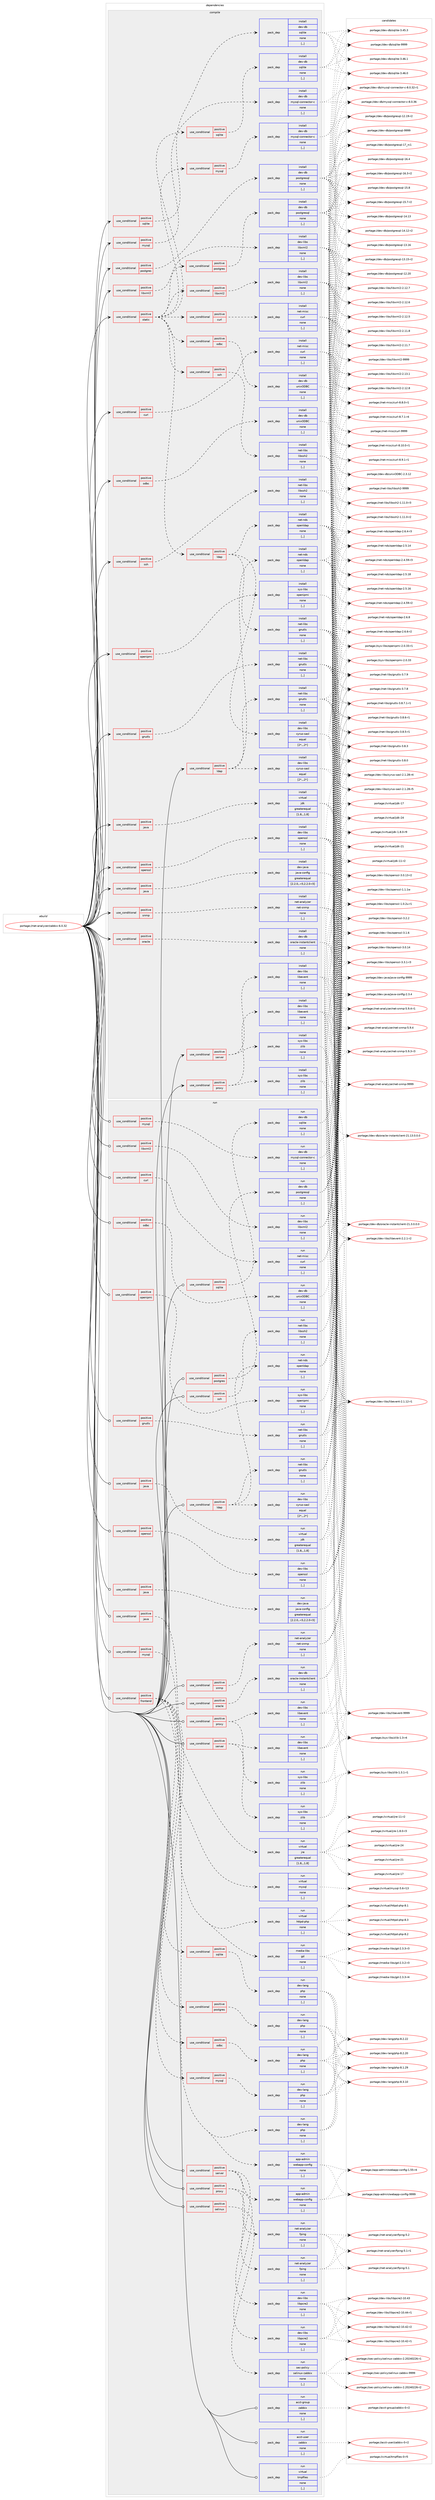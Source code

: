 digraph prolog {

# *************
# Graph options
# *************

newrank=true;
concentrate=true;
compound=true;
graph [rankdir=LR,fontname=Helvetica,fontsize=10,ranksep=1.5];#, ranksep=2.5, nodesep=0.2];
edge  [arrowhead=vee];
node  [fontname=Helvetica,fontsize=10];

# **********
# The ebuild
# **********

subgraph cluster_leftcol {
color=gray;
label=<<i>ebuild</i>>;
id [label="portage://net-analyzer/zabbix-6.0.32", color=red, width=4, href="../net-analyzer/zabbix-6.0.32.svg"];
}

# ****************
# The dependencies
# ****************

subgraph cluster_midcol {
color=gray;
label=<<i>dependencies</i>>;
subgraph cluster_compile {
fillcolor="#eeeeee";
style=filled;
label=<<i>compile</i>>;
subgraph cond223312 {
dependency855895 [label=<<TABLE BORDER="0" CELLBORDER="1" CELLSPACING="0" CELLPADDING="4"><TR><TD ROWSPAN="3" CELLPADDING="10">use_conditional</TD></TR><TR><TD>positive</TD></TR><TR><TD>curl</TD></TR></TABLE>>, shape=none, color=red];
subgraph pack626227 {
dependency855896 [label=<<TABLE BORDER="0" CELLBORDER="1" CELLSPACING="0" CELLPADDING="4" WIDTH="220"><TR><TD ROWSPAN="6" CELLPADDING="30">pack_dep</TD></TR><TR><TD WIDTH="110">install</TD></TR><TR><TD>net-misc</TD></TR><TR><TD>curl</TD></TR><TR><TD>none</TD></TR><TR><TD>[,,]</TD></TR></TABLE>>, shape=none, color=blue];
}
dependency855895:e -> dependency855896:w [weight=20,style="dashed",arrowhead="vee"];
}
id:e -> dependency855895:w [weight=20,style="solid",arrowhead="vee"];
subgraph cond223313 {
dependency855897 [label=<<TABLE BORDER="0" CELLBORDER="1" CELLSPACING="0" CELLPADDING="4"><TR><TD ROWSPAN="3" CELLPADDING="10">use_conditional</TD></TR><TR><TD>positive</TD></TR><TR><TD>gnutls</TD></TR></TABLE>>, shape=none, color=red];
subgraph pack626228 {
dependency855898 [label=<<TABLE BORDER="0" CELLBORDER="1" CELLSPACING="0" CELLPADDING="4" WIDTH="220"><TR><TD ROWSPAN="6" CELLPADDING="30">pack_dep</TD></TR><TR><TD WIDTH="110">install</TD></TR><TR><TD>net-libs</TD></TR><TR><TD>gnutls</TD></TR><TR><TD>none</TD></TR><TR><TD>[,,]</TD></TR></TABLE>>, shape=none, color=blue];
}
dependency855897:e -> dependency855898:w [weight=20,style="dashed",arrowhead="vee"];
}
id:e -> dependency855897:w [weight=20,style="solid",arrowhead="vee"];
subgraph cond223314 {
dependency855899 [label=<<TABLE BORDER="0" CELLBORDER="1" CELLSPACING="0" CELLPADDING="4"><TR><TD ROWSPAN="3" CELLPADDING="10">use_conditional</TD></TR><TR><TD>positive</TD></TR><TR><TD>java</TD></TR></TABLE>>, shape=none, color=red];
subgraph pack626229 {
dependency855900 [label=<<TABLE BORDER="0" CELLBORDER="1" CELLSPACING="0" CELLPADDING="4" WIDTH="220"><TR><TD ROWSPAN="6" CELLPADDING="30">pack_dep</TD></TR><TR><TD WIDTH="110">install</TD></TR><TR><TD>dev-java</TD></TR><TR><TD>java-config</TD></TR><TR><TD>greaterequal</TD></TR><TR><TD>[2.2.0,,-r3,2.2.0-r3]</TD></TR></TABLE>>, shape=none, color=blue];
}
dependency855899:e -> dependency855900:w [weight=20,style="dashed",arrowhead="vee"];
}
id:e -> dependency855899:w [weight=20,style="solid",arrowhead="vee"];
subgraph cond223315 {
dependency855901 [label=<<TABLE BORDER="0" CELLBORDER="1" CELLSPACING="0" CELLPADDING="4"><TR><TD ROWSPAN="3" CELLPADDING="10">use_conditional</TD></TR><TR><TD>positive</TD></TR><TR><TD>java</TD></TR></TABLE>>, shape=none, color=red];
subgraph pack626230 {
dependency855902 [label=<<TABLE BORDER="0" CELLBORDER="1" CELLSPACING="0" CELLPADDING="4" WIDTH="220"><TR><TD ROWSPAN="6" CELLPADDING="30">pack_dep</TD></TR><TR><TD WIDTH="110">install</TD></TR><TR><TD>virtual</TD></TR><TR><TD>jdk</TD></TR><TR><TD>greaterequal</TD></TR><TR><TD>[1.8,,,1.8]</TD></TR></TABLE>>, shape=none, color=blue];
}
dependency855901:e -> dependency855902:w [weight=20,style="dashed",arrowhead="vee"];
}
id:e -> dependency855901:w [weight=20,style="solid",arrowhead="vee"];
subgraph cond223316 {
dependency855903 [label=<<TABLE BORDER="0" CELLBORDER="1" CELLSPACING="0" CELLPADDING="4"><TR><TD ROWSPAN="3" CELLPADDING="10">use_conditional</TD></TR><TR><TD>positive</TD></TR><TR><TD>ldap</TD></TR></TABLE>>, shape=none, color=red];
subgraph pack626231 {
dependency855904 [label=<<TABLE BORDER="0" CELLBORDER="1" CELLSPACING="0" CELLPADDING="4" WIDTH="220"><TR><TD ROWSPAN="6" CELLPADDING="30">pack_dep</TD></TR><TR><TD WIDTH="110">install</TD></TR><TR><TD>dev-libs</TD></TR><TR><TD>cyrus-sasl</TD></TR><TR><TD>equal</TD></TR><TR><TD>[2*,,,2*]</TD></TR></TABLE>>, shape=none, color=blue];
}
dependency855903:e -> dependency855904:w [weight=20,style="dashed",arrowhead="vee"];
subgraph pack626232 {
dependency855905 [label=<<TABLE BORDER="0" CELLBORDER="1" CELLSPACING="0" CELLPADDING="4" WIDTH="220"><TR><TD ROWSPAN="6" CELLPADDING="30">pack_dep</TD></TR><TR><TD WIDTH="110">install</TD></TR><TR><TD>net-libs</TD></TR><TR><TD>gnutls</TD></TR><TR><TD>none</TD></TR><TR><TD>[,,]</TD></TR></TABLE>>, shape=none, color=blue];
}
dependency855903:e -> dependency855905:w [weight=20,style="dashed",arrowhead="vee"];
subgraph pack626233 {
dependency855906 [label=<<TABLE BORDER="0" CELLBORDER="1" CELLSPACING="0" CELLPADDING="4" WIDTH="220"><TR><TD ROWSPAN="6" CELLPADDING="30">pack_dep</TD></TR><TR><TD WIDTH="110">install</TD></TR><TR><TD>net-nds</TD></TR><TR><TD>openldap</TD></TR><TR><TD>none</TD></TR><TR><TD>[,,]</TD></TR></TABLE>>, shape=none, color=blue];
}
dependency855903:e -> dependency855906:w [weight=20,style="dashed",arrowhead="vee"];
}
id:e -> dependency855903:w [weight=20,style="solid",arrowhead="vee"];
subgraph cond223317 {
dependency855907 [label=<<TABLE BORDER="0" CELLBORDER="1" CELLSPACING="0" CELLPADDING="4"><TR><TD ROWSPAN="3" CELLPADDING="10">use_conditional</TD></TR><TR><TD>positive</TD></TR><TR><TD>libxml2</TD></TR></TABLE>>, shape=none, color=red];
subgraph pack626234 {
dependency855908 [label=<<TABLE BORDER="0" CELLBORDER="1" CELLSPACING="0" CELLPADDING="4" WIDTH="220"><TR><TD ROWSPAN="6" CELLPADDING="30">pack_dep</TD></TR><TR><TD WIDTH="110">install</TD></TR><TR><TD>dev-libs</TD></TR><TR><TD>libxml2</TD></TR><TR><TD>none</TD></TR><TR><TD>[,,]</TD></TR></TABLE>>, shape=none, color=blue];
}
dependency855907:e -> dependency855908:w [weight=20,style="dashed",arrowhead="vee"];
}
id:e -> dependency855907:w [weight=20,style="solid",arrowhead="vee"];
subgraph cond223318 {
dependency855909 [label=<<TABLE BORDER="0" CELLBORDER="1" CELLSPACING="0" CELLPADDING="4"><TR><TD ROWSPAN="3" CELLPADDING="10">use_conditional</TD></TR><TR><TD>positive</TD></TR><TR><TD>mysql</TD></TR></TABLE>>, shape=none, color=red];
subgraph pack626235 {
dependency855910 [label=<<TABLE BORDER="0" CELLBORDER="1" CELLSPACING="0" CELLPADDING="4" WIDTH="220"><TR><TD ROWSPAN="6" CELLPADDING="30">pack_dep</TD></TR><TR><TD WIDTH="110">install</TD></TR><TR><TD>dev-db</TD></TR><TR><TD>mysql-connector-c</TD></TR><TR><TD>none</TD></TR><TR><TD>[,,]</TD></TR></TABLE>>, shape=none, color=blue];
}
dependency855909:e -> dependency855910:w [weight=20,style="dashed",arrowhead="vee"];
}
id:e -> dependency855909:w [weight=20,style="solid",arrowhead="vee"];
subgraph cond223319 {
dependency855911 [label=<<TABLE BORDER="0" CELLBORDER="1" CELLSPACING="0" CELLPADDING="4"><TR><TD ROWSPAN="3" CELLPADDING="10">use_conditional</TD></TR><TR><TD>positive</TD></TR><TR><TD>odbc</TD></TR></TABLE>>, shape=none, color=red];
subgraph pack626236 {
dependency855912 [label=<<TABLE BORDER="0" CELLBORDER="1" CELLSPACING="0" CELLPADDING="4" WIDTH="220"><TR><TD ROWSPAN="6" CELLPADDING="30">pack_dep</TD></TR><TR><TD WIDTH="110">install</TD></TR><TR><TD>dev-db</TD></TR><TR><TD>unixODBC</TD></TR><TR><TD>none</TD></TR><TR><TD>[,,]</TD></TR></TABLE>>, shape=none, color=blue];
}
dependency855911:e -> dependency855912:w [weight=20,style="dashed",arrowhead="vee"];
}
id:e -> dependency855911:w [weight=20,style="solid",arrowhead="vee"];
subgraph cond223320 {
dependency855913 [label=<<TABLE BORDER="0" CELLBORDER="1" CELLSPACING="0" CELLPADDING="4"><TR><TD ROWSPAN="3" CELLPADDING="10">use_conditional</TD></TR><TR><TD>positive</TD></TR><TR><TD>openipmi</TD></TR></TABLE>>, shape=none, color=red];
subgraph pack626237 {
dependency855914 [label=<<TABLE BORDER="0" CELLBORDER="1" CELLSPACING="0" CELLPADDING="4" WIDTH="220"><TR><TD ROWSPAN="6" CELLPADDING="30">pack_dep</TD></TR><TR><TD WIDTH="110">install</TD></TR><TR><TD>sys-libs</TD></TR><TR><TD>openipmi</TD></TR><TR><TD>none</TD></TR><TR><TD>[,,]</TD></TR></TABLE>>, shape=none, color=blue];
}
dependency855913:e -> dependency855914:w [weight=20,style="dashed",arrowhead="vee"];
}
id:e -> dependency855913:w [weight=20,style="solid",arrowhead="vee"];
subgraph cond223321 {
dependency855915 [label=<<TABLE BORDER="0" CELLBORDER="1" CELLSPACING="0" CELLPADDING="4"><TR><TD ROWSPAN="3" CELLPADDING="10">use_conditional</TD></TR><TR><TD>positive</TD></TR><TR><TD>openssl</TD></TR></TABLE>>, shape=none, color=red];
subgraph pack626238 {
dependency855916 [label=<<TABLE BORDER="0" CELLBORDER="1" CELLSPACING="0" CELLPADDING="4" WIDTH="220"><TR><TD ROWSPAN="6" CELLPADDING="30">pack_dep</TD></TR><TR><TD WIDTH="110">install</TD></TR><TR><TD>dev-libs</TD></TR><TR><TD>openssl</TD></TR><TR><TD>none</TD></TR><TR><TD>[,,]</TD></TR></TABLE>>, shape=none, color=blue];
}
dependency855915:e -> dependency855916:w [weight=20,style="dashed",arrowhead="vee"];
}
id:e -> dependency855915:w [weight=20,style="solid",arrowhead="vee"];
subgraph cond223322 {
dependency855917 [label=<<TABLE BORDER="0" CELLBORDER="1" CELLSPACING="0" CELLPADDING="4"><TR><TD ROWSPAN="3" CELLPADDING="10">use_conditional</TD></TR><TR><TD>positive</TD></TR><TR><TD>oracle</TD></TR></TABLE>>, shape=none, color=red];
subgraph pack626239 {
dependency855918 [label=<<TABLE BORDER="0" CELLBORDER="1" CELLSPACING="0" CELLPADDING="4" WIDTH="220"><TR><TD ROWSPAN="6" CELLPADDING="30">pack_dep</TD></TR><TR><TD WIDTH="110">install</TD></TR><TR><TD>dev-db</TD></TR><TR><TD>oracle-instantclient</TD></TR><TR><TD>none</TD></TR><TR><TD>[,,]</TD></TR></TABLE>>, shape=none, color=blue];
}
dependency855917:e -> dependency855918:w [weight=20,style="dashed",arrowhead="vee"];
}
id:e -> dependency855917:w [weight=20,style="solid",arrowhead="vee"];
subgraph cond223323 {
dependency855919 [label=<<TABLE BORDER="0" CELLBORDER="1" CELLSPACING="0" CELLPADDING="4"><TR><TD ROWSPAN="3" CELLPADDING="10">use_conditional</TD></TR><TR><TD>positive</TD></TR><TR><TD>postgres</TD></TR></TABLE>>, shape=none, color=red];
subgraph pack626240 {
dependency855920 [label=<<TABLE BORDER="0" CELLBORDER="1" CELLSPACING="0" CELLPADDING="4" WIDTH="220"><TR><TD ROWSPAN="6" CELLPADDING="30">pack_dep</TD></TR><TR><TD WIDTH="110">install</TD></TR><TR><TD>dev-db</TD></TR><TR><TD>postgresql</TD></TR><TR><TD>none</TD></TR><TR><TD>[,,]</TD></TR></TABLE>>, shape=none, color=blue];
}
dependency855919:e -> dependency855920:w [weight=20,style="dashed",arrowhead="vee"];
}
id:e -> dependency855919:w [weight=20,style="solid",arrowhead="vee"];
subgraph cond223324 {
dependency855921 [label=<<TABLE BORDER="0" CELLBORDER="1" CELLSPACING="0" CELLPADDING="4"><TR><TD ROWSPAN="3" CELLPADDING="10">use_conditional</TD></TR><TR><TD>positive</TD></TR><TR><TD>proxy</TD></TR></TABLE>>, shape=none, color=red];
subgraph pack626241 {
dependency855922 [label=<<TABLE BORDER="0" CELLBORDER="1" CELLSPACING="0" CELLPADDING="4" WIDTH="220"><TR><TD ROWSPAN="6" CELLPADDING="30">pack_dep</TD></TR><TR><TD WIDTH="110">install</TD></TR><TR><TD>dev-libs</TD></TR><TR><TD>libevent</TD></TR><TR><TD>none</TD></TR><TR><TD>[,,]</TD></TR></TABLE>>, shape=none, color=blue];
}
dependency855921:e -> dependency855922:w [weight=20,style="dashed",arrowhead="vee"];
subgraph pack626242 {
dependency855923 [label=<<TABLE BORDER="0" CELLBORDER="1" CELLSPACING="0" CELLPADDING="4" WIDTH="220"><TR><TD ROWSPAN="6" CELLPADDING="30">pack_dep</TD></TR><TR><TD WIDTH="110">install</TD></TR><TR><TD>sys-libs</TD></TR><TR><TD>zlib</TD></TR><TR><TD>none</TD></TR><TR><TD>[,,]</TD></TR></TABLE>>, shape=none, color=blue];
}
dependency855921:e -> dependency855923:w [weight=20,style="dashed",arrowhead="vee"];
}
id:e -> dependency855921:w [weight=20,style="solid",arrowhead="vee"];
subgraph cond223325 {
dependency855924 [label=<<TABLE BORDER="0" CELLBORDER="1" CELLSPACING="0" CELLPADDING="4"><TR><TD ROWSPAN="3" CELLPADDING="10">use_conditional</TD></TR><TR><TD>positive</TD></TR><TR><TD>server</TD></TR></TABLE>>, shape=none, color=red];
subgraph pack626243 {
dependency855925 [label=<<TABLE BORDER="0" CELLBORDER="1" CELLSPACING="0" CELLPADDING="4" WIDTH="220"><TR><TD ROWSPAN="6" CELLPADDING="30">pack_dep</TD></TR><TR><TD WIDTH="110">install</TD></TR><TR><TD>dev-libs</TD></TR><TR><TD>libevent</TD></TR><TR><TD>none</TD></TR><TR><TD>[,,]</TD></TR></TABLE>>, shape=none, color=blue];
}
dependency855924:e -> dependency855925:w [weight=20,style="dashed",arrowhead="vee"];
subgraph pack626244 {
dependency855926 [label=<<TABLE BORDER="0" CELLBORDER="1" CELLSPACING="0" CELLPADDING="4" WIDTH="220"><TR><TD ROWSPAN="6" CELLPADDING="30">pack_dep</TD></TR><TR><TD WIDTH="110">install</TD></TR><TR><TD>sys-libs</TD></TR><TR><TD>zlib</TD></TR><TR><TD>none</TD></TR><TR><TD>[,,]</TD></TR></TABLE>>, shape=none, color=blue];
}
dependency855924:e -> dependency855926:w [weight=20,style="dashed",arrowhead="vee"];
}
id:e -> dependency855924:w [weight=20,style="solid",arrowhead="vee"];
subgraph cond223326 {
dependency855927 [label=<<TABLE BORDER="0" CELLBORDER="1" CELLSPACING="0" CELLPADDING="4"><TR><TD ROWSPAN="3" CELLPADDING="10">use_conditional</TD></TR><TR><TD>positive</TD></TR><TR><TD>snmp</TD></TR></TABLE>>, shape=none, color=red];
subgraph pack626245 {
dependency855928 [label=<<TABLE BORDER="0" CELLBORDER="1" CELLSPACING="0" CELLPADDING="4" WIDTH="220"><TR><TD ROWSPAN="6" CELLPADDING="30">pack_dep</TD></TR><TR><TD WIDTH="110">install</TD></TR><TR><TD>net-analyzer</TD></TR><TR><TD>net-snmp</TD></TR><TR><TD>none</TD></TR><TR><TD>[,,]</TD></TR></TABLE>>, shape=none, color=blue];
}
dependency855927:e -> dependency855928:w [weight=20,style="dashed",arrowhead="vee"];
}
id:e -> dependency855927:w [weight=20,style="solid",arrowhead="vee"];
subgraph cond223327 {
dependency855929 [label=<<TABLE BORDER="0" CELLBORDER="1" CELLSPACING="0" CELLPADDING="4"><TR><TD ROWSPAN="3" CELLPADDING="10">use_conditional</TD></TR><TR><TD>positive</TD></TR><TR><TD>sqlite</TD></TR></TABLE>>, shape=none, color=red];
subgraph pack626246 {
dependency855930 [label=<<TABLE BORDER="0" CELLBORDER="1" CELLSPACING="0" CELLPADDING="4" WIDTH="220"><TR><TD ROWSPAN="6" CELLPADDING="30">pack_dep</TD></TR><TR><TD WIDTH="110">install</TD></TR><TR><TD>dev-db</TD></TR><TR><TD>sqlite</TD></TR><TR><TD>none</TD></TR><TR><TD>[,,]</TD></TR></TABLE>>, shape=none, color=blue];
}
dependency855929:e -> dependency855930:w [weight=20,style="dashed",arrowhead="vee"];
}
id:e -> dependency855929:w [weight=20,style="solid",arrowhead="vee"];
subgraph cond223328 {
dependency855931 [label=<<TABLE BORDER="0" CELLBORDER="1" CELLSPACING="0" CELLPADDING="4"><TR><TD ROWSPAN="3" CELLPADDING="10">use_conditional</TD></TR><TR><TD>positive</TD></TR><TR><TD>ssh</TD></TR></TABLE>>, shape=none, color=red];
subgraph pack626247 {
dependency855932 [label=<<TABLE BORDER="0" CELLBORDER="1" CELLSPACING="0" CELLPADDING="4" WIDTH="220"><TR><TD ROWSPAN="6" CELLPADDING="30">pack_dep</TD></TR><TR><TD WIDTH="110">install</TD></TR><TR><TD>net-libs</TD></TR><TR><TD>libssh2</TD></TR><TR><TD>none</TD></TR><TR><TD>[,,]</TD></TR></TABLE>>, shape=none, color=blue];
}
dependency855931:e -> dependency855932:w [weight=20,style="dashed",arrowhead="vee"];
}
id:e -> dependency855931:w [weight=20,style="solid",arrowhead="vee"];
subgraph cond223329 {
dependency855933 [label=<<TABLE BORDER="0" CELLBORDER="1" CELLSPACING="0" CELLPADDING="4"><TR><TD ROWSPAN="3" CELLPADDING="10">use_conditional</TD></TR><TR><TD>positive</TD></TR><TR><TD>static</TD></TR></TABLE>>, shape=none, color=red];
subgraph cond223330 {
dependency855934 [label=<<TABLE BORDER="0" CELLBORDER="1" CELLSPACING="0" CELLPADDING="4"><TR><TD ROWSPAN="3" CELLPADDING="10">use_conditional</TD></TR><TR><TD>positive</TD></TR><TR><TD>curl</TD></TR></TABLE>>, shape=none, color=red];
subgraph pack626248 {
dependency855935 [label=<<TABLE BORDER="0" CELLBORDER="1" CELLSPACING="0" CELLPADDING="4" WIDTH="220"><TR><TD ROWSPAN="6" CELLPADDING="30">pack_dep</TD></TR><TR><TD WIDTH="110">install</TD></TR><TR><TD>net-misc</TD></TR><TR><TD>curl</TD></TR><TR><TD>none</TD></TR><TR><TD>[,,]</TD></TR></TABLE>>, shape=none, color=blue];
}
dependency855934:e -> dependency855935:w [weight=20,style="dashed",arrowhead="vee"];
}
dependency855933:e -> dependency855934:w [weight=20,style="dashed",arrowhead="vee"];
subgraph cond223331 {
dependency855936 [label=<<TABLE BORDER="0" CELLBORDER="1" CELLSPACING="0" CELLPADDING="4"><TR><TD ROWSPAN="3" CELLPADDING="10">use_conditional</TD></TR><TR><TD>positive</TD></TR><TR><TD>ldap</TD></TR></TABLE>>, shape=none, color=red];
subgraph pack626249 {
dependency855937 [label=<<TABLE BORDER="0" CELLBORDER="1" CELLSPACING="0" CELLPADDING="4" WIDTH="220"><TR><TD ROWSPAN="6" CELLPADDING="30">pack_dep</TD></TR><TR><TD WIDTH="110">install</TD></TR><TR><TD>dev-libs</TD></TR><TR><TD>cyrus-sasl</TD></TR><TR><TD>equal</TD></TR><TR><TD>[2*,,,2*]</TD></TR></TABLE>>, shape=none, color=blue];
}
dependency855936:e -> dependency855937:w [weight=20,style="dashed",arrowhead="vee"];
subgraph pack626250 {
dependency855938 [label=<<TABLE BORDER="0" CELLBORDER="1" CELLSPACING="0" CELLPADDING="4" WIDTH="220"><TR><TD ROWSPAN="6" CELLPADDING="30">pack_dep</TD></TR><TR><TD WIDTH="110">install</TD></TR><TR><TD>net-libs</TD></TR><TR><TD>gnutls</TD></TR><TR><TD>none</TD></TR><TR><TD>[,,]</TD></TR></TABLE>>, shape=none, color=blue];
}
dependency855936:e -> dependency855938:w [weight=20,style="dashed",arrowhead="vee"];
subgraph pack626251 {
dependency855939 [label=<<TABLE BORDER="0" CELLBORDER="1" CELLSPACING="0" CELLPADDING="4" WIDTH="220"><TR><TD ROWSPAN="6" CELLPADDING="30">pack_dep</TD></TR><TR><TD WIDTH="110">install</TD></TR><TR><TD>net-nds</TD></TR><TR><TD>openldap</TD></TR><TR><TD>none</TD></TR><TR><TD>[,,]</TD></TR></TABLE>>, shape=none, color=blue];
}
dependency855936:e -> dependency855939:w [weight=20,style="dashed",arrowhead="vee"];
}
dependency855933:e -> dependency855936:w [weight=20,style="dashed",arrowhead="vee"];
subgraph cond223332 {
dependency855940 [label=<<TABLE BORDER="0" CELLBORDER="1" CELLSPACING="0" CELLPADDING="4"><TR><TD ROWSPAN="3" CELLPADDING="10">use_conditional</TD></TR><TR><TD>positive</TD></TR><TR><TD>libxml2</TD></TR></TABLE>>, shape=none, color=red];
subgraph pack626252 {
dependency855941 [label=<<TABLE BORDER="0" CELLBORDER="1" CELLSPACING="0" CELLPADDING="4" WIDTH="220"><TR><TD ROWSPAN="6" CELLPADDING="30">pack_dep</TD></TR><TR><TD WIDTH="110">install</TD></TR><TR><TD>dev-libs</TD></TR><TR><TD>libxml2</TD></TR><TR><TD>none</TD></TR><TR><TD>[,,]</TD></TR></TABLE>>, shape=none, color=blue];
}
dependency855940:e -> dependency855941:w [weight=20,style="dashed",arrowhead="vee"];
}
dependency855933:e -> dependency855940:w [weight=20,style="dashed",arrowhead="vee"];
subgraph cond223333 {
dependency855942 [label=<<TABLE BORDER="0" CELLBORDER="1" CELLSPACING="0" CELLPADDING="4"><TR><TD ROWSPAN="3" CELLPADDING="10">use_conditional</TD></TR><TR><TD>positive</TD></TR><TR><TD>mysql</TD></TR></TABLE>>, shape=none, color=red];
subgraph pack626253 {
dependency855943 [label=<<TABLE BORDER="0" CELLBORDER="1" CELLSPACING="0" CELLPADDING="4" WIDTH="220"><TR><TD ROWSPAN="6" CELLPADDING="30">pack_dep</TD></TR><TR><TD WIDTH="110">install</TD></TR><TR><TD>dev-db</TD></TR><TR><TD>mysql-connector-c</TD></TR><TR><TD>none</TD></TR><TR><TD>[,,]</TD></TR></TABLE>>, shape=none, color=blue];
}
dependency855942:e -> dependency855943:w [weight=20,style="dashed",arrowhead="vee"];
}
dependency855933:e -> dependency855942:w [weight=20,style="dashed",arrowhead="vee"];
subgraph cond223334 {
dependency855944 [label=<<TABLE BORDER="0" CELLBORDER="1" CELLSPACING="0" CELLPADDING="4"><TR><TD ROWSPAN="3" CELLPADDING="10">use_conditional</TD></TR><TR><TD>positive</TD></TR><TR><TD>odbc</TD></TR></TABLE>>, shape=none, color=red];
subgraph pack626254 {
dependency855945 [label=<<TABLE BORDER="0" CELLBORDER="1" CELLSPACING="0" CELLPADDING="4" WIDTH="220"><TR><TD ROWSPAN="6" CELLPADDING="30">pack_dep</TD></TR><TR><TD WIDTH="110">install</TD></TR><TR><TD>dev-db</TD></TR><TR><TD>unixODBC</TD></TR><TR><TD>none</TD></TR><TR><TD>[,,]</TD></TR></TABLE>>, shape=none, color=blue];
}
dependency855944:e -> dependency855945:w [weight=20,style="dashed",arrowhead="vee"];
}
dependency855933:e -> dependency855944:w [weight=20,style="dashed",arrowhead="vee"];
subgraph cond223335 {
dependency855946 [label=<<TABLE BORDER="0" CELLBORDER="1" CELLSPACING="0" CELLPADDING="4"><TR><TD ROWSPAN="3" CELLPADDING="10">use_conditional</TD></TR><TR><TD>positive</TD></TR><TR><TD>postgres</TD></TR></TABLE>>, shape=none, color=red];
subgraph pack626255 {
dependency855947 [label=<<TABLE BORDER="0" CELLBORDER="1" CELLSPACING="0" CELLPADDING="4" WIDTH="220"><TR><TD ROWSPAN="6" CELLPADDING="30">pack_dep</TD></TR><TR><TD WIDTH="110">install</TD></TR><TR><TD>dev-db</TD></TR><TR><TD>postgresql</TD></TR><TR><TD>none</TD></TR><TR><TD>[,,]</TD></TR></TABLE>>, shape=none, color=blue];
}
dependency855946:e -> dependency855947:w [weight=20,style="dashed",arrowhead="vee"];
}
dependency855933:e -> dependency855946:w [weight=20,style="dashed",arrowhead="vee"];
subgraph cond223336 {
dependency855948 [label=<<TABLE BORDER="0" CELLBORDER="1" CELLSPACING="0" CELLPADDING="4"><TR><TD ROWSPAN="3" CELLPADDING="10">use_conditional</TD></TR><TR><TD>positive</TD></TR><TR><TD>sqlite</TD></TR></TABLE>>, shape=none, color=red];
subgraph pack626256 {
dependency855949 [label=<<TABLE BORDER="0" CELLBORDER="1" CELLSPACING="0" CELLPADDING="4" WIDTH="220"><TR><TD ROWSPAN="6" CELLPADDING="30">pack_dep</TD></TR><TR><TD WIDTH="110">install</TD></TR><TR><TD>dev-db</TD></TR><TR><TD>sqlite</TD></TR><TR><TD>none</TD></TR><TR><TD>[,,]</TD></TR></TABLE>>, shape=none, color=blue];
}
dependency855948:e -> dependency855949:w [weight=20,style="dashed",arrowhead="vee"];
}
dependency855933:e -> dependency855948:w [weight=20,style="dashed",arrowhead="vee"];
subgraph cond223337 {
dependency855950 [label=<<TABLE BORDER="0" CELLBORDER="1" CELLSPACING="0" CELLPADDING="4"><TR><TD ROWSPAN="3" CELLPADDING="10">use_conditional</TD></TR><TR><TD>positive</TD></TR><TR><TD>ssh</TD></TR></TABLE>>, shape=none, color=red];
subgraph pack626257 {
dependency855951 [label=<<TABLE BORDER="0" CELLBORDER="1" CELLSPACING="0" CELLPADDING="4" WIDTH="220"><TR><TD ROWSPAN="6" CELLPADDING="30">pack_dep</TD></TR><TR><TD WIDTH="110">install</TD></TR><TR><TD>net-libs</TD></TR><TR><TD>libssh2</TD></TR><TR><TD>none</TD></TR><TR><TD>[,,]</TD></TR></TABLE>>, shape=none, color=blue];
}
dependency855950:e -> dependency855951:w [weight=20,style="dashed",arrowhead="vee"];
}
dependency855933:e -> dependency855950:w [weight=20,style="dashed",arrowhead="vee"];
}
id:e -> dependency855933:w [weight=20,style="solid",arrowhead="vee"];
}
subgraph cluster_compileandrun {
fillcolor="#eeeeee";
style=filled;
label=<<i>compile and run</i>>;
}
subgraph cluster_run {
fillcolor="#eeeeee";
style=filled;
label=<<i>run</i>>;
subgraph cond223338 {
dependency855952 [label=<<TABLE BORDER="0" CELLBORDER="1" CELLSPACING="0" CELLPADDING="4"><TR><TD ROWSPAN="3" CELLPADDING="10">use_conditional</TD></TR><TR><TD>positive</TD></TR><TR><TD>curl</TD></TR></TABLE>>, shape=none, color=red];
subgraph pack626258 {
dependency855953 [label=<<TABLE BORDER="0" CELLBORDER="1" CELLSPACING="0" CELLPADDING="4" WIDTH="220"><TR><TD ROWSPAN="6" CELLPADDING="30">pack_dep</TD></TR><TR><TD WIDTH="110">run</TD></TR><TR><TD>net-misc</TD></TR><TR><TD>curl</TD></TR><TR><TD>none</TD></TR><TR><TD>[,,]</TD></TR></TABLE>>, shape=none, color=blue];
}
dependency855952:e -> dependency855953:w [weight=20,style="dashed",arrowhead="vee"];
}
id:e -> dependency855952:w [weight=20,style="solid",arrowhead="odot"];
subgraph cond223339 {
dependency855954 [label=<<TABLE BORDER="0" CELLBORDER="1" CELLSPACING="0" CELLPADDING="4"><TR><TD ROWSPAN="3" CELLPADDING="10">use_conditional</TD></TR><TR><TD>positive</TD></TR><TR><TD>frontend</TD></TR></TABLE>>, shape=none, color=red];
subgraph pack626259 {
dependency855955 [label=<<TABLE BORDER="0" CELLBORDER="1" CELLSPACING="0" CELLPADDING="4" WIDTH="220"><TR><TD ROWSPAN="6" CELLPADDING="30">pack_dep</TD></TR><TR><TD WIDTH="110">run</TD></TR><TR><TD>app-admin</TD></TR><TR><TD>webapp-config</TD></TR><TR><TD>none</TD></TR><TR><TD>[,,]</TD></TR></TABLE>>, shape=none, color=blue];
}
dependency855954:e -> dependency855955:w [weight=20,style="dashed",arrowhead="vee"];
subgraph pack626260 {
dependency855956 [label=<<TABLE BORDER="0" CELLBORDER="1" CELLSPACING="0" CELLPADDING="4" WIDTH="220"><TR><TD ROWSPAN="6" CELLPADDING="30">pack_dep</TD></TR><TR><TD WIDTH="110">run</TD></TR><TR><TD>dev-lang</TD></TR><TR><TD>php</TD></TR><TR><TD>none</TD></TR><TR><TD>[,,]</TD></TR></TABLE>>, shape=none, color=blue];
}
dependency855954:e -> dependency855956:w [weight=20,style="dashed",arrowhead="vee"];
subgraph pack626261 {
dependency855957 [label=<<TABLE BORDER="0" CELLBORDER="1" CELLSPACING="0" CELLPADDING="4" WIDTH="220"><TR><TD ROWSPAN="6" CELLPADDING="30">pack_dep</TD></TR><TR><TD WIDTH="110">run</TD></TR><TR><TD>media-libs</TD></TR><TR><TD>gd</TD></TR><TR><TD>none</TD></TR><TR><TD>[,,]</TD></TR></TABLE>>, shape=none, color=blue];
}
dependency855954:e -> dependency855957:w [weight=20,style="dashed",arrowhead="vee"];
subgraph pack626262 {
dependency855958 [label=<<TABLE BORDER="0" CELLBORDER="1" CELLSPACING="0" CELLPADDING="4" WIDTH="220"><TR><TD ROWSPAN="6" CELLPADDING="30">pack_dep</TD></TR><TR><TD WIDTH="110">run</TD></TR><TR><TD>virtual</TD></TR><TR><TD>httpd-php</TD></TR><TR><TD>none</TD></TR><TR><TD>[,,]</TD></TR></TABLE>>, shape=none, color=blue];
}
dependency855954:e -> dependency855958:w [weight=20,style="dashed",arrowhead="vee"];
subgraph cond223340 {
dependency855959 [label=<<TABLE BORDER="0" CELLBORDER="1" CELLSPACING="0" CELLPADDING="4"><TR><TD ROWSPAN="3" CELLPADDING="10">use_conditional</TD></TR><TR><TD>positive</TD></TR><TR><TD>mysql</TD></TR></TABLE>>, shape=none, color=red];
subgraph pack626263 {
dependency855960 [label=<<TABLE BORDER="0" CELLBORDER="1" CELLSPACING="0" CELLPADDING="4" WIDTH="220"><TR><TD ROWSPAN="6" CELLPADDING="30">pack_dep</TD></TR><TR><TD WIDTH="110">run</TD></TR><TR><TD>dev-lang</TD></TR><TR><TD>php</TD></TR><TR><TD>none</TD></TR><TR><TD>[,,]</TD></TR></TABLE>>, shape=none, color=blue];
}
dependency855959:e -> dependency855960:w [weight=20,style="dashed",arrowhead="vee"];
}
dependency855954:e -> dependency855959:w [weight=20,style="dashed",arrowhead="vee"];
subgraph cond223341 {
dependency855961 [label=<<TABLE BORDER="0" CELLBORDER="1" CELLSPACING="0" CELLPADDING="4"><TR><TD ROWSPAN="3" CELLPADDING="10">use_conditional</TD></TR><TR><TD>positive</TD></TR><TR><TD>odbc</TD></TR></TABLE>>, shape=none, color=red];
subgraph pack626264 {
dependency855962 [label=<<TABLE BORDER="0" CELLBORDER="1" CELLSPACING="0" CELLPADDING="4" WIDTH="220"><TR><TD ROWSPAN="6" CELLPADDING="30">pack_dep</TD></TR><TR><TD WIDTH="110">run</TD></TR><TR><TD>dev-lang</TD></TR><TR><TD>php</TD></TR><TR><TD>none</TD></TR><TR><TD>[,,]</TD></TR></TABLE>>, shape=none, color=blue];
}
dependency855961:e -> dependency855962:w [weight=20,style="dashed",arrowhead="vee"];
}
dependency855954:e -> dependency855961:w [weight=20,style="dashed",arrowhead="vee"];
subgraph cond223342 {
dependency855963 [label=<<TABLE BORDER="0" CELLBORDER="1" CELLSPACING="0" CELLPADDING="4"><TR><TD ROWSPAN="3" CELLPADDING="10">use_conditional</TD></TR><TR><TD>positive</TD></TR><TR><TD>postgres</TD></TR></TABLE>>, shape=none, color=red];
subgraph pack626265 {
dependency855964 [label=<<TABLE BORDER="0" CELLBORDER="1" CELLSPACING="0" CELLPADDING="4" WIDTH="220"><TR><TD ROWSPAN="6" CELLPADDING="30">pack_dep</TD></TR><TR><TD WIDTH="110">run</TD></TR><TR><TD>dev-lang</TD></TR><TR><TD>php</TD></TR><TR><TD>none</TD></TR><TR><TD>[,,]</TD></TR></TABLE>>, shape=none, color=blue];
}
dependency855963:e -> dependency855964:w [weight=20,style="dashed",arrowhead="vee"];
}
dependency855954:e -> dependency855963:w [weight=20,style="dashed",arrowhead="vee"];
subgraph cond223343 {
dependency855965 [label=<<TABLE BORDER="0" CELLBORDER="1" CELLSPACING="0" CELLPADDING="4"><TR><TD ROWSPAN="3" CELLPADDING="10">use_conditional</TD></TR><TR><TD>positive</TD></TR><TR><TD>sqlite</TD></TR></TABLE>>, shape=none, color=red];
subgraph pack626266 {
dependency855966 [label=<<TABLE BORDER="0" CELLBORDER="1" CELLSPACING="0" CELLPADDING="4" WIDTH="220"><TR><TD ROWSPAN="6" CELLPADDING="30">pack_dep</TD></TR><TR><TD WIDTH="110">run</TD></TR><TR><TD>dev-lang</TD></TR><TR><TD>php</TD></TR><TR><TD>none</TD></TR><TR><TD>[,,]</TD></TR></TABLE>>, shape=none, color=blue];
}
dependency855965:e -> dependency855966:w [weight=20,style="dashed",arrowhead="vee"];
}
dependency855954:e -> dependency855965:w [weight=20,style="dashed",arrowhead="vee"];
}
id:e -> dependency855954:w [weight=20,style="solid",arrowhead="odot"];
subgraph cond223344 {
dependency855967 [label=<<TABLE BORDER="0" CELLBORDER="1" CELLSPACING="0" CELLPADDING="4"><TR><TD ROWSPAN="3" CELLPADDING="10">use_conditional</TD></TR><TR><TD>positive</TD></TR><TR><TD>gnutls</TD></TR></TABLE>>, shape=none, color=red];
subgraph pack626267 {
dependency855968 [label=<<TABLE BORDER="0" CELLBORDER="1" CELLSPACING="0" CELLPADDING="4" WIDTH="220"><TR><TD ROWSPAN="6" CELLPADDING="30">pack_dep</TD></TR><TR><TD WIDTH="110">run</TD></TR><TR><TD>net-libs</TD></TR><TR><TD>gnutls</TD></TR><TR><TD>none</TD></TR><TR><TD>[,,]</TD></TR></TABLE>>, shape=none, color=blue];
}
dependency855967:e -> dependency855968:w [weight=20,style="dashed",arrowhead="vee"];
}
id:e -> dependency855967:w [weight=20,style="solid",arrowhead="odot"];
subgraph cond223345 {
dependency855969 [label=<<TABLE BORDER="0" CELLBORDER="1" CELLSPACING="0" CELLPADDING="4"><TR><TD ROWSPAN="3" CELLPADDING="10">use_conditional</TD></TR><TR><TD>positive</TD></TR><TR><TD>java</TD></TR></TABLE>>, shape=none, color=red];
subgraph pack626268 {
dependency855970 [label=<<TABLE BORDER="0" CELLBORDER="1" CELLSPACING="0" CELLPADDING="4" WIDTH="220"><TR><TD ROWSPAN="6" CELLPADDING="30">pack_dep</TD></TR><TR><TD WIDTH="110">run</TD></TR><TR><TD>dev-java</TD></TR><TR><TD>java-config</TD></TR><TR><TD>greaterequal</TD></TR><TR><TD>[2.2.0,,-r3,2.2.0-r3]</TD></TR></TABLE>>, shape=none, color=blue];
}
dependency855969:e -> dependency855970:w [weight=20,style="dashed",arrowhead="vee"];
}
id:e -> dependency855969:w [weight=20,style="solid",arrowhead="odot"];
subgraph cond223346 {
dependency855971 [label=<<TABLE BORDER="0" CELLBORDER="1" CELLSPACING="0" CELLPADDING="4"><TR><TD ROWSPAN="3" CELLPADDING="10">use_conditional</TD></TR><TR><TD>positive</TD></TR><TR><TD>java</TD></TR></TABLE>>, shape=none, color=red];
subgraph pack626269 {
dependency855972 [label=<<TABLE BORDER="0" CELLBORDER="1" CELLSPACING="0" CELLPADDING="4" WIDTH="220"><TR><TD ROWSPAN="6" CELLPADDING="30">pack_dep</TD></TR><TR><TD WIDTH="110">run</TD></TR><TR><TD>virtual</TD></TR><TR><TD>jdk</TD></TR><TR><TD>greaterequal</TD></TR><TR><TD>[1.8,,,1.8]</TD></TR></TABLE>>, shape=none, color=blue];
}
dependency855971:e -> dependency855972:w [weight=20,style="dashed",arrowhead="vee"];
}
id:e -> dependency855971:w [weight=20,style="solid",arrowhead="odot"];
subgraph cond223347 {
dependency855973 [label=<<TABLE BORDER="0" CELLBORDER="1" CELLSPACING="0" CELLPADDING="4"><TR><TD ROWSPAN="3" CELLPADDING="10">use_conditional</TD></TR><TR><TD>positive</TD></TR><TR><TD>java</TD></TR></TABLE>>, shape=none, color=red];
subgraph pack626270 {
dependency855974 [label=<<TABLE BORDER="0" CELLBORDER="1" CELLSPACING="0" CELLPADDING="4" WIDTH="220"><TR><TD ROWSPAN="6" CELLPADDING="30">pack_dep</TD></TR><TR><TD WIDTH="110">run</TD></TR><TR><TD>virtual</TD></TR><TR><TD>jre</TD></TR><TR><TD>greaterequal</TD></TR><TR><TD>[1.8,,,1.8]</TD></TR></TABLE>>, shape=none, color=blue];
}
dependency855973:e -> dependency855974:w [weight=20,style="dashed",arrowhead="vee"];
}
id:e -> dependency855973:w [weight=20,style="solid",arrowhead="odot"];
subgraph cond223348 {
dependency855975 [label=<<TABLE BORDER="0" CELLBORDER="1" CELLSPACING="0" CELLPADDING="4"><TR><TD ROWSPAN="3" CELLPADDING="10">use_conditional</TD></TR><TR><TD>positive</TD></TR><TR><TD>ldap</TD></TR></TABLE>>, shape=none, color=red];
subgraph pack626271 {
dependency855976 [label=<<TABLE BORDER="0" CELLBORDER="1" CELLSPACING="0" CELLPADDING="4" WIDTH="220"><TR><TD ROWSPAN="6" CELLPADDING="30">pack_dep</TD></TR><TR><TD WIDTH="110">run</TD></TR><TR><TD>dev-libs</TD></TR><TR><TD>cyrus-sasl</TD></TR><TR><TD>equal</TD></TR><TR><TD>[2*,,,2*]</TD></TR></TABLE>>, shape=none, color=blue];
}
dependency855975:e -> dependency855976:w [weight=20,style="dashed",arrowhead="vee"];
subgraph pack626272 {
dependency855977 [label=<<TABLE BORDER="0" CELLBORDER="1" CELLSPACING="0" CELLPADDING="4" WIDTH="220"><TR><TD ROWSPAN="6" CELLPADDING="30">pack_dep</TD></TR><TR><TD WIDTH="110">run</TD></TR><TR><TD>net-libs</TD></TR><TR><TD>gnutls</TD></TR><TR><TD>none</TD></TR><TR><TD>[,,]</TD></TR></TABLE>>, shape=none, color=blue];
}
dependency855975:e -> dependency855977:w [weight=20,style="dashed",arrowhead="vee"];
subgraph pack626273 {
dependency855978 [label=<<TABLE BORDER="0" CELLBORDER="1" CELLSPACING="0" CELLPADDING="4" WIDTH="220"><TR><TD ROWSPAN="6" CELLPADDING="30">pack_dep</TD></TR><TR><TD WIDTH="110">run</TD></TR><TR><TD>net-nds</TD></TR><TR><TD>openldap</TD></TR><TR><TD>none</TD></TR><TR><TD>[,,]</TD></TR></TABLE>>, shape=none, color=blue];
}
dependency855975:e -> dependency855978:w [weight=20,style="dashed",arrowhead="vee"];
}
id:e -> dependency855975:w [weight=20,style="solid",arrowhead="odot"];
subgraph cond223349 {
dependency855979 [label=<<TABLE BORDER="0" CELLBORDER="1" CELLSPACING="0" CELLPADDING="4"><TR><TD ROWSPAN="3" CELLPADDING="10">use_conditional</TD></TR><TR><TD>positive</TD></TR><TR><TD>libxml2</TD></TR></TABLE>>, shape=none, color=red];
subgraph pack626274 {
dependency855980 [label=<<TABLE BORDER="0" CELLBORDER="1" CELLSPACING="0" CELLPADDING="4" WIDTH="220"><TR><TD ROWSPAN="6" CELLPADDING="30">pack_dep</TD></TR><TR><TD WIDTH="110">run</TD></TR><TR><TD>dev-libs</TD></TR><TR><TD>libxml2</TD></TR><TR><TD>none</TD></TR><TR><TD>[,,]</TD></TR></TABLE>>, shape=none, color=blue];
}
dependency855979:e -> dependency855980:w [weight=20,style="dashed",arrowhead="vee"];
}
id:e -> dependency855979:w [weight=20,style="solid",arrowhead="odot"];
subgraph cond223350 {
dependency855981 [label=<<TABLE BORDER="0" CELLBORDER="1" CELLSPACING="0" CELLPADDING="4"><TR><TD ROWSPAN="3" CELLPADDING="10">use_conditional</TD></TR><TR><TD>positive</TD></TR><TR><TD>mysql</TD></TR></TABLE>>, shape=none, color=red];
subgraph pack626275 {
dependency855982 [label=<<TABLE BORDER="0" CELLBORDER="1" CELLSPACING="0" CELLPADDING="4" WIDTH="220"><TR><TD ROWSPAN="6" CELLPADDING="30">pack_dep</TD></TR><TR><TD WIDTH="110">run</TD></TR><TR><TD>dev-db</TD></TR><TR><TD>mysql-connector-c</TD></TR><TR><TD>none</TD></TR><TR><TD>[,,]</TD></TR></TABLE>>, shape=none, color=blue];
}
dependency855981:e -> dependency855982:w [weight=20,style="dashed",arrowhead="vee"];
}
id:e -> dependency855981:w [weight=20,style="solid",arrowhead="odot"];
subgraph cond223351 {
dependency855983 [label=<<TABLE BORDER="0" CELLBORDER="1" CELLSPACING="0" CELLPADDING="4"><TR><TD ROWSPAN="3" CELLPADDING="10">use_conditional</TD></TR><TR><TD>positive</TD></TR><TR><TD>mysql</TD></TR></TABLE>>, shape=none, color=red];
subgraph pack626276 {
dependency855984 [label=<<TABLE BORDER="0" CELLBORDER="1" CELLSPACING="0" CELLPADDING="4" WIDTH="220"><TR><TD ROWSPAN="6" CELLPADDING="30">pack_dep</TD></TR><TR><TD WIDTH="110">run</TD></TR><TR><TD>virtual</TD></TR><TR><TD>mysql</TD></TR><TR><TD>none</TD></TR><TR><TD>[,,]</TD></TR></TABLE>>, shape=none, color=blue];
}
dependency855983:e -> dependency855984:w [weight=20,style="dashed",arrowhead="vee"];
}
id:e -> dependency855983:w [weight=20,style="solid",arrowhead="odot"];
subgraph cond223352 {
dependency855985 [label=<<TABLE BORDER="0" CELLBORDER="1" CELLSPACING="0" CELLPADDING="4"><TR><TD ROWSPAN="3" CELLPADDING="10">use_conditional</TD></TR><TR><TD>positive</TD></TR><TR><TD>odbc</TD></TR></TABLE>>, shape=none, color=red];
subgraph pack626277 {
dependency855986 [label=<<TABLE BORDER="0" CELLBORDER="1" CELLSPACING="0" CELLPADDING="4" WIDTH="220"><TR><TD ROWSPAN="6" CELLPADDING="30">pack_dep</TD></TR><TR><TD WIDTH="110">run</TD></TR><TR><TD>dev-db</TD></TR><TR><TD>unixODBC</TD></TR><TR><TD>none</TD></TR><TR><TD>[,,]</TD></TR></TABLE>>, shape=none, color=blue];
}
dependency855985:e -> dependency855986:w [weight=20,style="dashed",arrowhead="vee"];
}
id:e -> dependency855985:w [weight=20,style="solid",arrowhead="odot"];
subgraph cond223353 {
dependency855987 [label=<<TABLE BORDER="0" CELLBORDER="1" CELLSPACING="0" CELLPADDING="4"><TR><TD ROWSPAN="3" CELLPADDING="10">use_conditional</TD></TR><TR><TD>positive</TD></TR><TR><TD>openipmi</TD></TR></TABLE>>, shape=none, color=red];
subgraph pack626278 {
dependency855988 [label=<<TABLE BORDER="0" CELLBORDER="1" CELLSPACING="0" CELLPADDING="4" WIDTH="220"><TR><TD ROWSPAN="6" CELLPADDING="30">pack_dep</TD></TR><TR><TD WIDTH="110">run</TD></TR><TR><TD>sys-libs</TD></TR><TR><TD>openipmi</TD></TR><TR><TD>none</TD></TR><TR><TD>[,,]</TD></TR></TABLE>>, shape=none, color=blue];
}
dependency855987:e -> dependency855988:w [weight=20,style="dashed",arrowhead="vee"];
}
id:e -> dependency855987:w [weight=20,style="solid",arrowhead="odot"];
subgraph cond223354 {
dependency855989 [label=<<TABLE BORDER="0" CELLBORDER="1" CELLSPACING="0" CELLPADDING="4"><TR><TD ROWSPAN="3" CELLPADDING="10">use_conditional</TD></TR><TR><TD>positive</TD></TR><TR><TD>openssl</TD></TR></TABLE>>, shape=none, color=red];
subgraph pack626279 {
dependency855990 [label=<<TABLE BORDER="0" CELLBORDER="1" CELLSPACING="0" CELLPADDING="4" WIDTH="220"><TR><TD ROWSPAN="6" CELLPADDING="30">pack_dep</TD></TR><TR><TD WIDTH="110">run</TD></TR><TR><TD>dev-libs</TD></TR><TR><TD>openssl</TD></TR><TR><TD>none</TD></TR><TR><TD>[,,]</TD></TR></TABLE>>, shape=none, color=blue];
}
dependency855989:e -> dependency855990:w [weight=20,style="dashed",arrowhead="vee"];
}
id:e -> dependency855989:w [weight=20,style="solid",arrowhead="odot"];
subgraph cond223355 {
dependency855991 [label=<<TABLE BORDER="0" CELLBORDER="1" CELLSPACING="0" CELLPADDING="4"><TR><TD ROWSPAN="3" CELLPADDING="10">use_conditional</TD></TR><TR><TD>positive</TD></TR><TR><TD>oracle</TD></TR></TABLE>>, shape=none, color=red];
subgraph pack626280 {
dependency855992 [label=<<TABLE BORDER="0" CELLBORDER="1" CELLSPACING="0" CELLPADDING="4" WIDTH="220"><TR><TD ROWSPAN="6" CELLPADDING="30">pack_dep</TD></TR><TR><TD WIDTH="110">run</TD></TR><TR><TD>dev-db</TD></TR><TR><TD>oracle-instantclient</TD></TR><TR><TD>none</TD></TR><TR><TD>[,,]</TD></TR></TABLE>>, shape=none, color=blue];
}
dependency855991:e -> dependency855992:w [weight=20,style="dashed",arrowhead="vee"];
}
id:e -> dependency855991:w [weight=20,style="solid",arrowhead="odot"];
subgraph cond223356 {
dependency855993 [label=<<TABLE BORDER="0" CELLBORDER="1" CELLSPACING="0" CELLPADDING="4"><TR><TD ROWSPAN="3" CELLPADDING="10">use_conditional</TD></TR><TR><TD>positive</TD></TR><TR><TD>postgres</TD></TR></TABLE>>, shape=none, color=red];
subgraph pack626281 {
dependency855994 [label=<<TABLE BORDER="0" CELLBORDER="1" CELLSPACING="0" CELLPADDING="4" WIDTH="220"><TR><TD ROWSPAN="6" CELLPADDING="30">pack_dep</TD></TR><TR><TD WIDTH="110">run</TD></TR><TR><TD>dev-db</TD></TR><TR><TD>postgresql</TD></TR><TR><TD>none</TD></TR><TR><TD>[,,]</TD></TR></TABLE>>, shape=none, color=blue];
}
dependency855993:e -> dependency855994:w [weight=20,style="dashed",arrowhead="vee"];
}
id:e -> dependency855993:w [weight=20,style="solid",arrowhead="odot"];
subgraph cond223357 {
dependency855995 [label=<<TABLE BORDER="0" CELLBORDER="1" CELLSPACING="0" CELLPADDING="4"><TR><TD ROWSPAN="3" CELLPADDING="10">use_conditional</TD></TR><TR><TD>positive</TD></TR><TR><TD>proxy</TD></TR></TABLE>>, shape=none, color=red];
subgraph pack626282 {
dependency855996 [label=<<TABLE BORDER="0" CELLBORDER="1" CELLSPACING="0" CELLPADDING="4" WIDTH="220"><TR><TD ROWSPAN="6" CELLPADDING="30">pack_dep</TD></TR><TR><TD WIDTH="110">run</TD></TR><TR><TD>dev-libs</TD></TR><TR><TD>libevent</TD></TR><TR><TD>none</TD></TR><TR><TD>[,,]</TD></TR></TABLE>>, shape=none, color=blue];
}
dependency855995:e -> dependency855996:w [weight=20,style="dashed",arrowhead="vee"];
subgraph pack626283 {
dependency855997 [label=<<TABLE BORDER="0" CELLBORDER="1" CELLSPACING="0" CELLPADDING="4" WIDTH="220"><TR><TD ROWSPAN="6" CELLPADDING="30">pack_dep</TD></TR><TR><TD WIDTH="110">run</TD></TR><TR><TD>sys-libs</TD></TR><TR><TD>zlib</TD></TR><TR><TD>none</TD></TR><TR><TD>[,,]</TD></TR></TABLE>>, shape=none, color=blue];
}
dependency855995:e -> dependency855997:w [weight=20,style="dashed",arrowhead="vee"];
}
id:e -> dependency855995:w [weight=20,style="solid",arrowhead="odot"];
subgraph cond223358 {
dependency855998 [label=<<TABLE BORDER="0" CELLBORDER="1" CELLSPACING="0" CELLPADDING="4"><TR><TD ROWSPAN="3" CELLPADDING="10">use_conditional</TD></TR><TR><TD>positive</TD></TR><TR><TD>proxy</TD></TR></TABLE>>, shape=none, color=red];
subgraph pack626284 {
dependency855999 [label=<<TABLE BORDER="0" CELLBORDER="1" CELLSPACING="0" CELLPADDING="4" WIDTH="220"><TR><TD ROWSPAN="6" CELLPADDING="30">pack_dep</TD></TR><TR><TD WIDTH="110">run</TD></TR><TR><TD>dev-libs</TD></TR><TR><TD>libpcre2</TD></TR><TR><TD>none</TD></TR><TR><TD>[,,]</TD></TR></TABLE>>, shape=none, color=blue];
}
dependency855998:e -> dependency855999:w [weight=20,style="dashed",arrowhead="vee"];
subgraph pack626285 {
dependency856000 [label=<<TABLE BORDER="0" CELLBORDER="1" CELLSPACING="0" CELLPADDING="4" WIDTH="220"><TR><TD ROWSPAN="6" CELLPADDING="30">pack_dep</TD></TR><TR><TD WIDTH="110">run</TD></TR><TR><TD>net-analyzer</TD></TR><TR><TD>fping</TD></TR><TR><TD>none</TD></TR><TR><TD>[,,]</TD></TR></TABLE>>, shape=none, color=blue];
}
dependency855998:e -> dependency856000:w [weight=20,style="dashed",arrowhead="vee"];
}
id:e -> dependency855998:w [weight=20,style="solid",arrowhead="odot"];
subgraph cond223359 {
dependency856001 [label=<<TABLE BORDER="0" CELLBORDER="1" CELLSPACING="0" CELLPADDING="4"><TR><TD ROWSPAN="3" CELLPADDING="10">use_conditional</TD></TR><TR><TD>positive</TD></TR><TR><TD>selinux</TD></TR></TABLE>>, shape=none, color=red];
subgraph pack626286 {
dependency856002 [label=<<TABLE BORDER="0" CELLBORDER="1" CELLSPACING="0" CELLPADDING="4" WIDTH="220"><TR><TD ROWSPAN="6" CELLPADDING="30">pack_dep</TD></TR><TR><TD WIDTH="110">run</TD></TR><TR><TD>sec-policy</TD></TR><TR><TD>selinux-zabbix</TD></TR><TR><TD>none</TD></TR><TR><TD>[,,]</TD></TR></TABLE>>, shape=none, color=blue];
}
dependency856001:e -> dependency856002:w [weight=20,style="dashed",arrowhead="vee"];
}
id:e -> dependency856001:w [weight=20,style="solid",arrowhead="odot"];
subgraph cond223360 {
dependency856003 [label=<<TABLE BORDER="0" CELLBORDER="1" CELLSPACING="0" CELLPADDING="4"><TR><TD ROWSPAN="3" CELLPADDING="10">use_conditional</TD></TR><TR><TD>positive</TD></TR><TR><TD>server</TD></TR></TABLE>>, shape=none, color=red];
subgraph pack626287 {
dependency856004 [label=<<TABLE BORDER="0" CELLBORDER="1" CELLSPACING="0" CELLPADDING="4" WIDTH="220"><TR><TD ROWSPAN="6" CELLPADDING="30">pack_dep</TD></TR><TR><TD WIDTH="110">run</TD></TR><TR><TD>app-admin</TD></TR><TR><TD>webapp-config</TD></TR><TR><TD>none</TD></TR><TR><TD>[,,]</TD></TR></TABLE>>, shape=none, color=blue];
}
dependency856003:e -> dependency856004:w [weight=20,style="dashed",arrowhead="vee"];
subgraph pack626288 {
dependency856005 [label=<<TABLE BORDER="0" CELLBORDER="1" CELLSPACING="0" CELLPADDING="4" WIDTH="220"><TR><TD ROWSPAN="6" CELLPADDING="30">pack_dep</TD></TR><TR><TD WIDTH="110">run</TD></TR><TR><TD>dev-libs</TD></TR><TR><TD>libpcre2</TD></TR><TR><TD>none</TD></TR><TR><TD>[,,]</TD></TR></TABLE>>, shape=none, color=blue];
}
dependency856003:e -> dependency856005:w [weight=20,style="dashed",arrowhead="vee"];
subgraph pack626289 {
dependency856006 [label=<<TABLE BORDER="0" CELLBORDER="1" CELLSPACING="0" CELLPADDING="4" WIDTH="220"><TR><TD ROWSPAN="6" CELLPADDING="30">pack_dep</TD></TR><TR><TD WIDTH="110">run</TD></TR><TR><TD>net-analyzer</TD></TR><TR><TD>fping</TD></TR><TR><TD>none</TD></TR><TR><TD>[,,]</TD></TR></TABLE>>, shape=none, color=blue];
}
dependency856003:e -> dependency856006:w [weight=20,style="dashed",arrowhead="vee"];
}
id:e -> dependency856003:w [weight=20,style="solid",arrowhead="odot"];
subgraph cond223361 {
dependency856007 [label=<<TABLE BORDER="0" CELLBORDER="1" CELLSPACING="0" CELLPADDING="4"><TR><TD ROWSPAN="3" CELLPADDING="10">use_conditional</TD></TR><TR><TD>positive</TD></TR><TR><TD>server</TD></TR></TABLE>>, shape=none, color=red];
subgraph pack626290 {
dependency856008 [label=<<TABLE BORDER="0" CELLBORDER="1" CELLSPACING="0" CELLPADDING="4" WIDTH="220"><TR><TD ROWSPAN="6" CELLPADDING="30">pack_dep</TD></TR><TR><TD WIDTH="110">run</TD></TR><TR><TD>dev-libs</TD></TR><TR><TD>libevent</TD></TR><TR><TD>none</TD></TR><TR><TD>[,,]</TD></TR></TABLE>>, shape=none, color=blue];
}
dependency856007:e -> dependency856008:w [weight=20,style="dashed",arrowhead="vee"];
subgraph pack626291 {
dependency856009 [label=<<TABLE BORDER="0" CELLBORDER="1" CELLSPACING="0" CELLPADDING="4" WIDTH="220"><TR><TD ROWSPAN="6" CELLPADDING="30">pack_dep</TD></TR><TR><TD WIDTH="110">run</TD></TR><TR><TD>sys-libs</TD></TR><TR><TD>zlib</TD></TR><TR><TD>none</TD></TR><TR><TD>[,,]</TD></TR></TABLE>>, shape=none, color=blue];
}
dependency856007:e -> dependency856009:w [weight=20,style="dashed",arrowhead="vee"];
}
id:e -> dependency856007:w [weight=20,style="solid",arrowhead="odot"];
subgraph cond223362 {
dependency856010 [label=<<TABLE BORDER="0" CELLBORDER="1" CELLSPACING="0" CELLPADDING="4"><TR><TD ROWSPAN="3" CELLPADDING="10">use_conditional</TD></TR><TR><TD>positive</TD></TR><TR><TD>snmp</TD></TR></TABLE>>, shape=none, color=red];
subgraph pack626292 {
dependency856011 [label=<<TABLE BORDER="0" CELLBORDER="1" CELLSPACING="0" CELLPADDING="4" WIDTH="220"><TR><TD ROWSPAN="6" CELLPADDING="30">pack_dep</TD></TR><TR><TD WIDTH="110">run</TD></TR><TR><TD>net-analyzer</TD></TR><TR><TD>net-snmp</TD></TR><TR><TD>none</TD></TR><TR><TD>[,,]</TD></TR></TABLE>>, shape=none, color=blue];
}
dependency856010:e -> dependency856011:w [weight=20,style="dashed",arrowhead="vee"];
}
id:e -> dependency856010:w [weight=20,style="solid",arrowhead="odot"];
subgraph cond223363 {
dependency856012 [label=<<TABLE BORDER="0" CELLBORDER="1" CELLSPACING="0" CELLPADDING="4"><TR><TD ROWSPAN="3" CELLPADDING="10">use_conditional</TD></TR><TR><TD>positive</TD></TR><TR><TD>sqlite</TD></TR></TABLE>>, shape=none, color=red];
subgraph pack626293 {
dependency856013 [label=<<TABLE BORDER="0" CELLBORDER="1" CELLSPACING="0" CELLPADDING="4" WIDTH="220"><TR><TD ROWSPAN="6" CELLPADDING="30">pack_dep</TD></TR><TR><TD WIDTH="110">run</TD></TR><TR><TD>dev-db</TD></TR><TR><TD>sqlite</TD></TR><TR><TD>none</TD></TR><TR><TD>[,,]</TD></TR></TABLE>>, shape=none, color=blue];
}
dependency856012:e -> dependency856013:w [weight=20,style="dashed",arrowhead="vee"];
}
id:e -> dependency856012:w [weight=20,style="solid",arrowhead="odot"];
subgraph cond223364 {
dependency856014 [label=<<TABLE BORDER="0" CELLBORDER="1" CELLSPACING="0" CELLPADDING="4"><TR><TD ROWSPAN="3" CELLPADDING="10">use_conditional</TD></TR><TR><TD>positive</TD></TR><TR><TD>ssh</TD></TR></TABLE>>, shape=none, color=red];
subgraph pack626294 {
dependency856015 [label=<<TABLE BORDER="0" CELLBORDER="1" CELLSPACING="0" CELLPADDING="4" WIDTH="220"><TR><TD ROWSPAN="6" CELLPADDING="30">pack_dep</TD></TR><TR><TD WIDTH="110">run</TD></TR><TR><TD>net-libs</TD></TR><TR><TD>libssh2</TD></TR><TR><TD>none</TD></TR><TR><TD>[,,]</TD></TR></TABLE>>, shape=none, color=blue];
}
dependency856014:e -> dependency856015:w [weight=20,style="dashed",arrowhead="vee"];
}
id:e -> dependency856014:w [weight=20,style="solid",arrowhead="odot"];
subgraph pack626295 {
dependency856016 [label=<<TABLE BORDER="0" CELLBORDER="1" CELLSPACING="0" CELLPADDING="4" WIDTH="220"><TR><TD ROWSPAN="6" CELLPADDING="30">pack_dep</TD></TR><TR><TD WIDTH="110">run</TD></TR><TR><TD>acct-group</TD></TR><TR><TD>zabbix</TD></TR><TR><TD>none</TD></TR><TR><TD>[,,]</TD></TR></TABLE>>, shape=none, color=blue];
}
id:e -> dependency856016:w [weight=20,style="solid",arrowhead="odot"];
subgraph pack626296 {
dependency856017 [label=<<TABLE BORDER="0" CELLBORDER="1" CELLSPACING="0" CELLPADDING="4" WIDTH="220"><TR><TD ROWSPAN="6" CELLPADDING="30">pack_dep</TD></TR><TR><TD WIDTH="110">run</TD></TR><TR><TD>acct-user</TD></TR><TR><TD>zabbix</TD></TR><TR><TD>none</TD></TR><TR><TD>[,,]</TD></TR></TABLE>>, shape=none, color=blue];
}
id:e -> dependency856017:w [weight=20,style="solid",arrowhead="odot"];
subgraph pack626297 {
dependency856018 [label=<<TABLE BORDER="0" CELLBORDER="1" CELLSPACING="0" CELLPADDING="4" WIDTH="220"><TR><TD ROWSPAN="6" CELLPADDING="30">pack_dep</TD></TR><TR><TD WIDTH="110">run</TD></TR><TR><TD>virtual</TD></TR><TR><TD>tmpfiles</TD></TR><TR><TD>none</TD></TR><TR><TD>[,,]</TD></TR></TABLE>>, shape=none, color=blue];
}
id:e -> dependency856018:w [weight=20,style="solid",arrowhead="odot"];
}
}

# **************
# The candidates
# **************

subgraph cluster_choices {
rank=same;
color=gray;
label=<<i>candidates</i>>;

subgraph choice626227 {
color=black;
nodesep=1;
choice110101116451091051159947991171141084557575757 [label="portage://net-misc/curl-9999", color=red, width=4,href="../net-misc/curl-9999.svg"];
choice11010111645109105115994799117114108455646494846484511449 [label="portage://net-misc/curl-8.10.0-r1", color=red, width=4,href="../net-misc/curl-8.10.0-r1.svg"];
choice110101116451091051159947991171141084556465746494511449 [label="portage://net-misc/curl-8.9.1-r1", color=red, width=4,href="../net-misc/curl-8.9.1-r1.svg"];
choice110101116451091051159947991171141084556465646484511449 [label="portage://net-misc/curl-8.8.0-r1", color=red, width=4,href="../net-misc/curl-8.8.0-r1.svg"];
choice110101116451091051159947991171141084556465546494511452 [label="portage://net-misc/curl-8.7.1-r4", color=red, width=4,href="../net-misc/curl-8.7.1-r4.svg"];
dependency855896:e -> choice110101116451091051159947991171141084557575757:w [style=dotted,weight="100"];
dependency855896:e -> choice11010111645109105115994799117114108455646494846484511449:w [style=dotted,weight="100"];
dependency855896:e -> choice110101116451091051159947991171141084556465746494511449:w [style=dotted,weight="100"];
dependency855896:e -> choice110101116451091051159947991171141084556465646484511449:w [style=dotted,weight="100"];
dependency855896:e -> choice110101116451091051159947991171141084556465546494511452:w [style=dotted,weight="100"];
}
subgraph choice626228 {
color=black;
nodesep=1;
choice11010111645108105981154710311011711610811545514656465546494511449 [label="portage://net-libs/gnutls-3.8.7.1-r1", color=red, width=4,href="../net-libs/gnutls-3.8.7.1-r1.svg"];
choice1101011164510810598115471031101171161081154551465646544511449 [label="portage://net-libs/gnutls-3.8.6-r1", color=red, width=4,href="../net-libs/gnutls-3.8.6-r1.svg"];
choice1101011164510810598115471031101171161081154551465646534511449 [label="portage://net-libs/gnutls-3.8.5-r1", color=red, width=4,href="../net-libs/gnutls-3.8.5-r1.svg"];
choice110101116451081059811547103110117116108115455146564651 [label="portage://net-libs/gnutls-3.8.3", color=red, width=4,href="../net-libs/gnutls-3.8.3.svg"];
choice110101116451081059811547103110117116108115455146564648 [label="portage://net-libs/gnutls-3.8.0", color=red, width=4,href="../net-libs/gnutls-3.8.0.svg"];
choice110101116451081059811547103110117116108115455146554657 [label="portage://net-libs/gnutls-3.7.9", color=red, width=4,href="../net-libs/gnutls-3.7.9.svg"];
choice110101116451081059811547103110117116108115455146554656 [label="portage://net-libs/gnutls-3.7.8", color=red, width=4,href="../net-libs/gnutls-3.7.8.svg"];
dependency855898:e -> choice11010111645108105981154710311011711610811545514656465546494511449:w [style=dotted,weight="100"];
dependency855898:e -> choice1101011164510810598115471031101171161081154551465646544511449:w [style=dotted,weight="100"];
dependency855898:e -> choice1101011164510810598115471031101171161081154551465646534511449:w [style=dotted,weight="100"];
dependency855898:e -> choice110101116451081059811547103110117116108115455146564651:w [style=dotted,weight="100"];
dependency855898:e -> choice110101116451081059811547103110117116108115455146564648:w [style=dotted,weight="100"];
dependency855898:e -> choice110101116451081059811547103110117116108115455146554657:w [style=dotted,weight="100"];
dependency855898:e -> choice110101116451081059811547103110117116108115455146554656:w [style=dotted,weight="100"];
}
subgraph choice626229 {
color=black;
nodesep=1;
choice10010111845106971189747106971189745991111101021051034557575757 [label="portage://dev-java/java-config-9999", color=red, width=4,href="../dev-java/java-config-9999.svg"];
choice1001011184510697118974710697118974599111110102105103455046514652 [label="portage://dev-java/java-config-2.3.4", color=red, width=4,href="../dev-java/java-config-2.3.4.svg"];
dependency855900:e -> choice10010111845106971189747106971189745991111101021051034557575757:w [style=dotted,weight="100"];
dependency855900:e -> choice1001011184510697118974710697118974599111110102105103455046514652:w [style=dotted,weight="100"];
}
subgraph choice626230 {
color=black;
nodesep=1;
choice1181051141161179710847106100107455052 [label="portage://virtual/jdk-24", color=red, width=4,href="../virtual/jdk-24.svg"];
choice1181051141161179710847106100107455049 [label="portage://virtual/jdk-21", color=red, width=4,href="../virtual/jdk-21.svg"];
choice1181051141161179710847106100107454955 [label="portage://virtual/jdk-17", color=red, width=4,href="../virtual/jdk-17.svg"];
choice11810511411611797108471061001074549494511450 [label="portage://virtual/jdk-11-r2", color=red, width=4,href="../virtual/jdk-11-r2.svg"];
choice11810511411611797108471061001074549465646484511457 [label="portage://virtual/jdk-1.8.0-r9", color=red, width=4,href="../virtual/jdk-1.8.0-r9.svg"];
dependency855902:e -> choice1181051141161179710847106100107455052:w [style=dotted,weight="100"];
dependency855902:e -> choice1181051141161179710847106100107455049:w [style=dotted,weight="100"];
dependency855902:e -> choice1181051141161179710847106100107454955:w [style=dotted,weight="100"];
dependency855902:e -> choice11810511411611797108471061001074549494511450:w [style=dotted,weight="100"];
dependency855902:e -> choice11810511411611797108471061001074549465646484511457:w [style=dotted,weight="100"];
}
subgraph choice626231 {
color=black;
nodesep=1;
choice100101118451081059811547991211141171154511597115108455046494650564511453 [label="portage://dev-libs/cyrus-sasl-2.1.28-r5", color=red, width=4,href="../dev-libs/cyrus-sasl-2.1.28-r5.svg"];
choice100101118451081059811547991211141171154511597115108455046494650564511452 [label="portage://dev-libs/cyrus-sasl-2.1.28-r4", color=red, width=4,href="../dev-libs/cyrus-sasl-2.1.28-r4.svg"];
dependency855904:e -> choice100101118451081059811547991211141171154511597115108455046494650564511453:w [style=dotted,weight="100"];
dependency855904:e -> choice100101118451081059811547991211141171154511597115108455046494650564511452:w [style=dotted,weight="100"];
}
subgraph choice626232 {
color=black;
nodesep=1;
choice11010111645108105981154710311011711610811545514656465546494511449 [label="portage://net-libs/gnutls-3.8.7.1-r1", color=red, width=4,href="../net-libs/gnutls-3.8.7.1-r1.svg"];
choice1101011164510810598115471031101171161081154551465646544511449 [label="portage://net-libs/gnutls-3.8.6-r1", color=red, width=4,href="../net-libs/gnutls-3.8.6-r1.svg"];
choice1101011164510810598115471031101171161081154551465646534511449 [label="portage://net-libs/gnutls-3.8.5-r1", color=red, width=4,href="../net-libs/gnutls-3.8.5-r1.svg"];
choice110101116451081059811547103110117116108115455146564651 [label="portage://net-libs/gnutls-3.8.3", color=red, width=4,href="../net-libs/gnutls-3.8.3.svg"];
choice110101116451081059811547103110117116108115455146564648 [label="portage://net-libs/gnutls-3.8.0", color=red, width=4,href="../net-libs/gnutls-3.8.0.svg"];
choice110101116451081059811547103110117116108115455146554657 [label="portage://net-libs/gnutls-3.7.9", color=red, width=4,href="../net-libs/gnutls-3.7.9.svg"];
choice110101116451081059811547103110117116108115455146554656 [label="portage://net-libs/gnutls-3.7.8", color=red, width=4,href="../net-libs/gnutls-3.7.8.svg"];
dependency855905:e -> choice11010111645108105981154710311011711610811545514656465546494511449:w [style=dotted,weight="100"];
dependency855905:e -> choice1101011164510810598115471031101171161081154551465646544511449:w [style=dotted,weight="100"];
dependency855905:e -> choice1101011164510810598115471031101171161081154551465646534511449:w [style=dotted,weight="100"];
dependency855905:e -> choice110101116451081059811547103110117116108115455146564651:w [style=dotted,weight="100"];
dependency855905:e -> choice110101116451081059811547103110117116108115455146564648:w [style=dotted,weight="100"];
dependency855905:e -> choice110101116451081059811547103110117116108115455146554657:w [style=dotted,weight="100"];
dependency855905:e -> choice110101116451081059811547103110117116108115455146554656:w [style=dotted,weight="100"];
}
subgraph choice626233 {
color=black;
nodesep=1;
choice110101116451101001154711111210111010810097112455046544656 [label="portage://net-nds/openldap-2.6.8", color=red, width=4,href="../net-nds/openldap-2.6.8.svg"];
choice1101011164511010011547111112101110108100971124550465446544511450 [label="portage://net-nds/openldap-2.6.6-r2", color=red, width=4,href="../net-nds/openldap-2.6.6-r2.svg"];
choice1101011164511010011547111112101110108100971124550465446524511451 [label="portage://net-nds/openldap-2.6.4-r3", color=red, width=4,href="../net-nds/openldap-2.6.4-r3.svg"];
choice11010111645110100115471111121011101081009711245504653464956 [label="portage://net-nds/openldap-2.5.18", color=red, width=4,href="../net-nds/openldap-2.5.18.svg"];
choice11010111645110100115471111121011101081009711245504653464954 [label="portage://net-nds/openldap-2.5.16", color=red, width=4,href="../net-nds/openldap-2.5.16.svg"];
choice11010111645110100115471111121011101081009711245504653464952 [label="portage://net-nds/openldap-2.5.14", color=red, width=4,href="../net-nds/openldap-2.5.14.svg"];
choice110101116451101001154711111210111010810097112455046524653574511451 [label="portage://net-nds/openldap-2.4.59-r3", color=red, width=4,href="../net-nds/openldap-2.4.59-r3.svg"];
choice110101116451101001154711111210111010810097112455046524653574511450 [label="portage://net-nds/openldap-2.4.59-r2", color=red, width=4,href="../net-nds/openldap-2.4.59-r2.svg"];
dependency855906:e -> choice110101116451101001154711111210111010810097112455046544656:w [style=dotted,weight="100"];
dependency855906:e -> choice1101011164511010011547111112101110108100971124550465446544511450:w [style=dotted,weight="100"];
dependency855906:e -> choice1101011164511010011547111112101110108100971124550465446524511451:w [style=dotted,weight="100"];
dependency855906:e -> choice11010111645110100115471111121011101081009711245504653464956:w [style=dotted,weight="100"];
dependency855906:e -> choice11010111645110100115471111121011101081009711245504653464954:w [style=dotted,weight="100"];
dependency855906:e -> choice11010111645110100115471111121011101081009711245504653464952:w [style=dotted,weight="100"];
dependency855906:e -> choice110101116451101001154711111210111010810097112455046524653574511451:w [style=dotted,weight="100"];
dependency855906:e -> choice110101116451101001154711111210111010810097112455046524653574511450:w [style=dotted,weight="100"];
}
subgraph choice626234 {
color=black;
nodesep=1;
choice10010111845108105981154710810598120109108504557575757 [label="portage://dev-libs/libxml2-9999", color=red, width=4,href="../dev-libs/libxml2-9999.svg"];
choice100101118451081059811547108105981201091085045504649514649 [label="portage://dev-libs/libxml2-2.13.1", color=red, width=4,href="../dev-libs/libxml2-2.13.1.svg"];
choice100101118451081059811547108105981201091085045504649504656 [label="portage://dev-libs/libxml2-2.12.8", color=red, width=4,href="../dev-libs/libxml2-2.12.8.svg"];
choice100101118451081059811547108105981201091085045504649504655 [label="portage://dev-libs/libxml2-2.12.7", color=red, width=4,href="../dev-libs/libxml2-2.12.7.svg"];
choice100101118451081059811547108105981201091085045504649504654 [label="portage://dev-libs/libxml2-2.12.6", color=red, width=4,href="../dev-libs/libxml2-2.12.6.svg"];
choice100101118451081059811547108105981201091085045504649504653 [label="portage://dev-libs/libxml2-2.12.5", color=red, width=4,href="../dev-libs/libxml2-2.12.5.svg"];
choice100101118451081059811547108105981201091085045504649494656 [label="portage://dev-libs/libxml2-2.11.8", color=red, width=4,href="../dev-libs/libxml2-2.11.8.svg"];
choice100101118451081059811547108105981201091085045504649494655 [label="portage://dev-libs/libxml2-2.11.7", color=red, width=4,href="../dev-libs/libxml2-2.11.7.svg"];
dependency855908:e -> choice10010111845108105981154710810598120109108504557575757:w [style=dotted,weight="100"];
dependency855908:e -> choice100101118451081059811547108105981201091085045504649514649:w [style=dotted,weight="100"];
dependency855908:e -> choice100101118451081059811547108105981201091085045504649504656:w [style=dotted,weight="100"];
dependency855908:e -> choice100101118451081059811547108105981201091085045504649504655:w [style=dotted,weight="100"];
dependency855908:e -> choice100101118451081059811547108105981201091085045504649504654:w [style=dotted,weight="100"];
dependency855908:e -> choice100101118451081059811547108105981201091085045504649504653:w [style=dotted,weight="100"];
dependency855908:e -> choice100101118451081059811547108105981201091085045504649494656:w [style=dotted,weight="100"];
dependency855908:e -> choice100101118451081059811547108105981201091085045504649494655:w [style=dotted,weight="100"];
}
subgraph choice626235 {
color=black;
nodesep=1;
choice100101118451009847109121115113108459911111011010199116111114459945564648465154 [label="portage://dev-db/mysql-connector-c-8.0.36", color=red, width=4,href="../dev-db/mysql-connector-c-8.0.36.svg"];
choice1001011184510098471091211151131084599111110110101991161111144599455646484651504511449 [label="portage://dev-db/mysql-connector-c-8.0.32-r1", color=red, width=4,href="../dev-db/mysql-connector-c-8.0.32-r1.svg"];
dependency855910:e -> choice100101118451009847109121115113108459911111011010199116111114459945564648465154:w [style=dotted,weight="100"];
dependency855910:e -> choice1001011184510098471091211151131084599111110110101991161111144599455646484651504511449:w [style=dotted,weight="100"];
}
subgraph choice626236 {
color=black;
nodesep=1;
choice1001011184510098471171101051207968666745504651464950 [label="portage://dev-db/unixODBC-2.3.12", color=red, width=4,href="../dev-db/unixODBC-2.3.12.svg"];
dependency855912:e -> choice1001011184510098471171101051207968666745504651464950:w [style=dotted,weight="100"];
}
subgraph choice626237 {
color=black;
nodesep=1;
choice115121115451081059811547111112101110105112109105455046484651514511449 [label="portage://sys-libs/openipmi-2.0.33-r1", color=red, width=4,href="../sys-libs/openipmi-2.0.33-r1.svg"];
choice11512111545108105981154711111210111010511210910545504648465151 [label="portage://sys-libs/openipmi-2.0.33", color=red, width=4,href="../sys-libs/openipmi-2.0.33.svg"];
dependency855914:e -> choice115121115451081059811547111112101110105112109105455046484651514511449:w [style=dotted,weight="100"];
dependency855914:e -> choice11512111545108105981154711111210111010511210910545504648465151:w [style=dotted,weight="100"];
}
subgraph choice626238 {
color=black;
nodesep=1;
choice1001011184510810598115471111121011101151151084551465146494511451 [label="portage://dev-libs/openssl-3.3.1-r3", color=red, width=4,href="../dev-libs/openssl-3.3.1-r3.svg"];
choice100101118451081059811547111112101110115115108455146504650 [label="portage://dev-libs/openssl-3.2.2", color=red, width=4,href="../dev-libs/openssl-3.2.2.svg"];
choice100101118451081059811547111112101110115115108455146494654 [label="portage://dev-libs/openssl-3.1.6", color=red, width=4,href="../dev-libs/openssl-3.1.6.svg"];
choice10010111845108105981154711111210111011511510845514648464952 [label="portage://dev-libs/openssl-3.0.14", color=red, width=4,href="../dev-libs/openssl-3.0.14.svg"];
choice100101118451081059811547111112101110115115108455146484649514511450 [label="portage://dev-libs/openssl-3.0.13-r2", color=red, width=4,href="../dev-libs/openssl-3.0.13-r2.svg"];
choice100101118451081059811547111112101110115115108454946494649119 [label="portage://dev-libs/openssl-1.1.1w", color=red, width=4,href="../dev-libs/openssl-1.1.1w.svg"];
choice1001011184510810598115471111121011101151151084549464846501174511449 [label="portage://dev-libs/openssl-1.0.2u-r1", color=red, width=4,href="../dev-libs/openssl-1.0.2u-r1.svg"];
dependency855916:e -> choice1001011184510810598115471111121011101151151084551465146494511451:w [style=dotted,weight="100"];
dependency855916:e -> choice100101118451081059811547111112101110115115108455146504650:w [style=dotted,weight="100"];
dependency855916:e -> choice100101118451081059811547111112101110115115108455146494654:w [style=dotted,weight="100"];
dependency855916:e -> choice10010111845108105981154711111210111011511510845514648464952:w [style=dotted,weight="100"];
dependency855916:e -> choice100101118451081059811547111112101110115115108455146484649514511450:w [style=dotted,weight="100"];
dependency855916:e -> choice100101118451081059811547111112101110115115108454946494649119:w [style=dotted,weight="100"];
dependency855916:e -> choice1001011184510810598115471111121011101151151084549464846501174511449:w [style=dotted,weight="100"];
}
subgraph choice626239 {
color=black;
nodesep=1;
choice1001011184510098471111149799108101451051101151169711011699108105101110116455049464951464846484648 [label="portage://dev-db/oracle-instantclient-21.13.0.0.0", color=red, width=4,href="../dev-db/oracle-instantclient-21.13.0.0.0.svg"];
choice10010111845100984711111497991081014510511011511697110116991081051011101164550494651464846484648 [label="portage://dev-db/oracle-instantclient-21.3.0.0.0", color=red, width=4,href="../dev-db/oracle-instantclient-21.3.0.0.0.svg"];
dependency855918:e -> choice1001011184510098471111149799108101451051101151169711011699108105101110116455049464951464846484648:w [style=dotted,weight="100"];
dependency855918:e -> choice10010111845100984711111497991081014510511011511697110116991081051011101164550494651464846484648:w [style=dotted,weight="100"];
}
subgraph choice626240 {
color=black;
nodesep=1;
choice1001011184510098471121111151161031141011151131084557575757 [label="portage://dev-db/postgresql-9999", color=red, width=4,href="../dev-db/postgresql-9999.svg"];
choice100101118451009847112111115116103114101115113108454955951149949 [label="portage://dev-db/postgresql-17_rc1", color=red, width=4,href="../dev-db/postgresql-17_rc1.svg"];
choice1001011184510098471121111151161031141011151131084549544652 [label="portage://dev-db/postgresql-16.4", color=red, width=4,href="../dev-db/postgresql-16.4.svg"];
choice10010111845100984711211111511610311410111511310845495446514511450 [label="portage://dev-db/postgresql-16.3-r2", color=red, width=4,href="../dev-db/postgresql-16.3-r2.svg"];
choice1001011184510098471121111151161031141011151131084549534656 [label="portage://dev-db/postgresql-15.8", color=red, width=4,href="../dev-db/postgresql-15.8.svg"];
choice10010111845100984711211111511610311410111511310845495346554511450 [label="portage://dev-db/postgresql-15.7-r2", color=red, width=4,href="../dev-db/postgresql-15.7-r2.svg"];
choice100101118451009847112111115116103114101115113108454952464951 [label="portage://dev-db/postgresql-14.13", color=red, width=4,href="../dev-db/postgresql-14.13.svg"];
choice1001011184510098471121111151161031141011151131084549524649504511450 [label="portage://dev-db/postgresql-14.12-r2", color=red, width=4,href="../dev-db/postgresql-14.12-r2.svg"];
choice100101118451009847112111115116103114101115113108454951464954 [label="portage://dev-db/postgresql-13.16", color=red, width=4,href="../dev-db/postgresql-13.16.svg"];
choice1001011184510098471121111151161031141011151131084549514649534511450 [label="portage://dev-db/postgresql-13.15-r2", color=red, width=4,href="../dev-db/postgresql-13.15-r2.svg"];
choice100101118451009847112111115116103114101115113108454950465048 [label="portage://dev-db/postgresql-12.20", color=red, width=4,href="../dev-db/postgresql-12.20.svg"];
choice1001011184510098471121111151161031141011151131084549504649574511450 [label="portage://dev-db/postgresql-12.19-r2", color=red, width=4,href="../dev-db/postgresql-12.19-r2.svg"];
dependency855920:e -> choice1001011184510098471121111151161031141011151131084557575757:w [style=dotted,weight="100"];
dependency855920:e -> choice100101118451009847112111115116103114101115113108454955951149949:w [style=dotted,weight="100"];
dependency855920:e -> choice1001011184510098471121111151161031141011151131084549544652:w [style=dotted,weight="100"];
dependency855920:e -> choice10010111845100984711211111511610311410111511310845495446514511450:w [style=dotted,weight="100"];
dependency855920:e -> choice1001011184510098471121111151161031141011151131084549534656:w [style=dotted,weight="100"];
dependency855920:e -> choice10010111845100984711211111511610311410111511310845495346554511450:w [style=dotted,weight="100"];
dependency855920:e -> choice100101118451009847112111115116103114101115113108454952464951:w [style=dotted,weight="100"];
dependency855920:e -> choice1001011184510098471121111151161031141011151131084549524649504511450:w [style=dotted,weight="100"];
dependency855920:e -> choice100101118451009847112111115116103114101115113108454951464954:w [style=dotted,weight="100"];
dependency855920:e -> choice1001011184510098471121111151161031141011151131084549514649534511450:w [style=dotted,weight="100"];
dependency855920:e -> choice100101118451009847112111115116103114101115113108454950465048:w [style=dotted,weight="100"];
dependency855920:e -> choice1001011184510098471121111151161031141011151131084549504649574511450:w [style=dotted,weight="100"];
}
subgraph choice626241 {
color=black;
nodesep=1;
choice100101118451081059811547108105981011181011101164557575757 [label="portage://dev-libs/libevent-9999", color=red, width=4,href="../dev-libs/libevent-9999.svg"];
choice100101118451081059811547108105981011181011101164550465046494511450 [label="portage://dev-libs/libevent-2.2.1-r2", color=red, width=4,href="../dev-libs/libevent-2.2.1-r2.svg"];
choice10010111845108105981154710810598101118101110116455046494649504511449 [label="portage://dev-libs/libevent-2.1.12-r1", color=red, width=4,href="../dev-libs/libevent-2.1.12-r1.svg"];
dependency855922:e -> choice100101118451081059811547108105981011181011101164557575757:w [style=dotted,weight="100"];
dependency855922:e -> choice100101118451081059811547108105981011181011101164550465046494511450:w [style=dotted,weight="100"];
dependency855922:e -> choice10010111845108105981154710810598101118101110116455046494649504511449:w [style=dotted,weight="100"];
}
subgraph choice626242 {
color=black;
nodesep=1;
choice115121115451081059811547122108105984549465146494511449 [label="portage://sys-libs/zlib-1.3.1-r1", color=red, width=4,href="../sys-libs/zlib-1.3.1-r1.svg"];
choice11512111545108105981154712210810598454946514511452 [label="portage://sys-libs/zlib-1.3-r4", color=red, width=4,href="../sys-libs/zlib-1.3-r4.svg"];
dependency855923:e -> choice115121115451081059811547122108105984549465146494511449:w [style=dotted,weight="100"];
dependency855923:e -> choice11512111545108105981154712210810598454946514511452:w [style=dotted,weight="100"];
}
subgraph choice626243 {
color=black;
nodesep=1;
choice100101118451081059811547108105981011181011101164557575757 [label="portage://dev-libs/libevent-9999", color=red, width=4,href="../dev-libs/libevent-9999.svg"];
choice100101118451081059811547108105981011181011101164550465046494511450 [label="portage://dev-libs/libevent-2.2.1-r2", color=red, width=4,href="../dev-libs/libevent-2.2.1-r2.svg"];
choice10010111845108105981154710810598101118101110116455046494649504511449 [label="portage://dev-libs/libevent-2.1.12-r1", color=red, width=4,href="../dev-libs/libevent-2.1.12-r1.svg"];
dependency855925:e -> choice100101118451081059811547108105981011181011101164557575757:w [style=dotted,weight="100"];
dependency855925:e -> choice100101118451081059811547108105981011181011101164550465046494511450:w [style=dotted,weight="100"];
dependency855925:e -> choice10010111845108105981154710810598101118101110116455046494649504511449:w [style=dotted,weight="100"];
}
subgraph choice626244 {
color=black;
nodesep=1;
choice115121115451081059811547122108105984549465146494511449 [label="portage://sys-libs/zlib-1.3.1-r1", color=red, width=4,href="../sys-libs/zlib-1.3.1-r1.svg"];
choice11512111545108105981154712210810598454946514511452 [label="portage://sys-libs/zlib-1.3-r4", color=red, width=4,href="../sys-libs/zlib-1.3-r4.svg"];
dependency855926:e -> choice115121115451081059811547122108105984549465146494511449:w [style=dotted,weight="100"];
dependency855926:e -> choice11512111545108105981154712210810598454946514511452:w [style=dotted,weight="100"];
}
subgraph choice626245 {
color=black;
nodesep=1;
choice11010111645971109710812112210111447110101116451151101091124557575757 [label="portage://net-analyzer/net-snmp-9999", color=red, width=4,href="../net-analyzer/net-snmp-9999.svg"];
choice11010111645971109710812112210111447110101116451151101091124553465746524511449 [label="portage://net-analyzer/net-snmp-5.9.4-r1", color=red, width=4,href="../net-analyzer/net-snmp-5.9.4-r1.svg"];
choice1101011164597110971081211221011144711010111645115110109112455346574652 [label="portage://net-analyzer/net-snmp-5.9.4", color=red, width=4,href="../net-analyzer/net-snmp-5.9.4.svg"];
choice11010111645971109710812112210111447110101116451151101091124553465746514511451 [label="portage://net-analyzer/net-snmp-5.9.3-r3", color=red, width=4,href="../net-analyzer/net-snmp-5.9.3-r3.svg"];
dependency855928:e -> choice11010111645971109710812112210111447110101116451151101091124557575757:w [style=dotted,weight="100"];
dependency855928:e -> choice11010111645971109710812112210111447110101116451151101091124553465746524511449:w [style=dotted,weight="100"];
dependency855928:e -> choice1101011164597110971081211221011144711010111645115110109112455346574652:w [style=dotted,weight="100"];
dependency855928:e -> choice11010111645971109710812112210111447110101116451151101091124553465746514511451:w [style=dotted,weight="100"];
}
subgraph choice626246 {
color=black;
nodesep=1;
choice1001011184510098471151131081051161014557575757 [label="portage://dev-db/sqlite-9999", color=red, width=4,href="../dev-db/sqlite-9999.svg"];
choice10010111845100984711511310810511610145514652544649 [label="portage://dev-db/sqlite-3.46.1", color=red, width=4,href="../dev-db/sqlite-3.46.1.svg"];
choice10010111845100984711511310810511610145514652544648 [label="portage://dev-db/sqlite-3.46.0", color=red, width=4,href="../dev-db/sqlite-3.46.0.svg"];
choice10010111845100984711511310810511610145514652534651 [label="portage://dev-db/sqlite-3.45.3", color=red, width=4,href="../dev-db/sqlite-3.45.3.svg"];
dependency855930:e -> choice1001011184510098471151131081051161014557575757:w [style=dotted,weight="100"];
dependency855930:e -> choice10010111845100984711511310810511610145514652544649:w [style=dotted,weight="100"];
dependency855930:e -> choice10010111845100984711511310810511610145514652544648:w [style=dotted,weight="100"];
dependency855930:e -> choice10010111845100984711511310810511610145514652534651:w [style=dotted,weight="100"];
}
subgraph choice626247 {
color=black;
nodesep=1;
choice11010111645108105981154710810598115115104504557575757 [label="portage://net-libs/libssh2-9999", color=red, width=4,href="../net-libs/libssh2-9999.svg"];
choice1101011164510810598115471081059811511510450454946494946484511451 [label="portage://net-libs/libssh2-1.11.0-r3", color=red, width=4,href="../net-libs/libssh2-1.11.0-r3.svg"];
choice1101011164510810598115471081059811511510450454946494946484511450 [label="portage://net-libs/libssh2-1.11.0-r2", color=red, width=4,href="../net-libs/libssh2-1.11.0-r2.svg"];
dependency855932:e -> choice11010111645108105981154710810598115115104504557575757:w [style=dotted,weight="100"];
dependency855932:e -> choice1101011164510810598115471081059811511510450454946494946484511451:w [style=dotted,weight="100"];
dependency855932:e -> choice1101011164510810598115471081059811511510450454946494946484511450:w [style=dotted,weight="100"];
}
subgraph choice626248 {
color=black;
nodesep=1;
choice110101116451091051159947991171141084557575757 [label="portage://net-misc/curl-9999", color=red, width=4,href="../net-misc/curl-9999.svg"];
choice11010111645109105115994799117114108455646494846484511449 [label="portage://net-misc/curl-8.10.0-r1", color=red, width=4,href="../net-misc/curl-8.10.0-r1.svg"];
choice110101116451091051159947991171141084556465746494511449 [label="portage://net-misc/curl-8.9.1-r1", color=red, width=4,href="../net-misc/curl-8.9.1-r1.svg"];
choice110101116451091051159947991171141084556465646484511449 [label="portage://net-misc/curl-8.8.0-r1", color=red, width=4,href="../net-misc/curl-8.8.0-r1.svg"];
choice110101116451091051159947991171141084556465546494511452 [label="portage://net-misc/curl-8.7.1-r4", color=red, width=4,href="../net-misc/curl-8.7.1-r4.svg"];
dependency855935:e -> choice110101116451091051159947991171141084557575757:w [style=dotted,weight="100"];
dependency855935:e -> choice11010111645109105115994799117114108455646494846484511449:w [style=dotted,weight="100"];
dependency855935:e -> choice110101116451091051159947991171141084556465746494511449:w [style=dotted,weight="100"];
dependency855935:e -> choice110101116451091051159947991171141084556465646484511449:w [style=dotted,weight="100"];
dependency855935:e -> choice110101116451091051159947991171141084556465546494511452:w [style=dotted,weight="100"];
}
subgraph choice626249 {
color=black;
nodesep=1;
choice100101118451081059811547991211141171154511597115108455046494650564511453 [label="portage://dev-libs/cyrus-sasl-2.1.28-r5", color=red, width=4,href="../dev-libs/cyrus-sasl-2.1.28-r5.svg"];
choice100101118451081059811547991211141171154511597115108455046494650564511452 [label="portage://dev-libs/cyrus-sasl-2.1.28-r4", color=red, width=4,href="../dev-libs/cyrus-sasl-2.1.28-r4.svg"];
dependency855937:e -> choice100101118451081059811547991211141171154511597115108455046494650564511453:w [style=dotted,weight="100"];
dependency855937:e -> choice100101118451081059811547991211141171154511597115108455046494650564511452:w [style=dotted,weight="100"];
}
subgraph choice626250 {
color=black;
nodesep=1;
choice11010111645108105981154710311011711610811545514656465546494511449 [label="portage://net-libs/gnutls-3.8.7.1-r1", color=red, width=4,href="../net-libs/gnutls-3.8.7.1-r1.svg"];
choice1101011164510810598115471031101171161081154551465646544511449 [label="portage://net-libs/gnutls-3.8.6-r1", color=red, width=4,href="../net-libs/gnutls-3.8.6-r1.svg"];
choice1101011164510810598115471031101171161081154551465646534511449 [label="portage://net-libs/gnutls-3.8.5-r1", color=red, width=4,href="../net-libs/gnutls-3.8.5-r1.svg"];
choice110101116451081059811547103110117116108115455146564651 [label="portage://net-libs/gnutls-3.8.3", color=red, width=4,href="../net-libs/gnutls-3.8.3.svg"];
choice110101116451081059811547103110117116108115455146564648 [label="portage://net-libs/gnutls-3.8.0", color=red, width=4,href="../net-libs/gnutls-3.8.0.svg"];
choice110101116451081059811547103110117116108115455146554657 [label="portage://net-libs/gnutls-3.7.9", color=red, width=4,href="../net-libs/gnutls-3.7.9.svg"];
choice110101116451081059811547103110117116108115455146554656 [label="portage://net-libs/gnutls-3.7.8", color=red, width=4,href="../net-libs/gnutls-3.7.8.svg"];
dependency855938:e -> choice11010111645108105981154710311011711610811545514656465546494511449:w [style=dotted,weight="100"];
dependency855938:e -> choice1101011164510810598115471031101171161081154551465646544511449:w [style=dotted,weight="100"];
dependency855938:e -> choice1101011164510810598115471031101171161081154551465646534511449:w [style=dotted,weight="100"];
dependency855938:e -> choice110101116451081059811547103110117116108115455146564651:w [style=dotted,weight="100"];
dependency855938:e -> choice110101116451081059811547103110117116108115455146564648:w [style=dotted,weight="100"];
dependency855938:e -> choice110101116451081059811547103110117116108115455146554657:w [style=dotted,weight="100"];
dependency855938:e -> choice110101116451081059811547103110117116108115455146554656:w [style=dotted,weight="100"];
}
subgraph choice626251 {
color=black;
nodesep=1;
choice110101116451101001154711111210111010810097112455046544656 [label="portage://net-nds/openldap-2.6.8", color=red, width=4,href="../net-nds/openldap-2.6.8.svg"];
choice1101011164511010011547111112101110108100971124550465446544511450 [label="portage://net-nds/openldap-2.6.6-r2", color=red, width=4,href="../net-nds/openldap-2.6.6-r2.svg"];
choice1101011164511010011547111112101110108100971124550465446524511451 [label="portage://net-nds/openldap-2.6.4-r3", color=red, width=4,href="../net-nds/openldap-2.6.4-r3.svg"];
choice11010111645110100115471111121011101081009711245504653464956 [label="portage://net-nds/openldap-2.5.18", color=red, width=4,href="../net-nds/openldap-2.5.18.svg"];
choice11010111645110100115471111121011101081009711245504653464954 [label="portage://net-nds/openldap-2.5.16", color=red, width=4,href="../net-nds/openldap-2.5.16.svg"];
choice11010111645110100115471111121011101081009711245504653464952 [label="portage://net-nds/openldap-2.5.14", color=red, width=4,href="../net-nds/openldap-2.5.14.svg"];
choice110101116451101001154711111210111010810097112455046524653574511451 [label="portage://net-nds/openldap-2.4.59-r3", color=red, width=4,href="../net-nds/openldap-2.4.59-r3.svg"];
choice110101116451101001154711111210111010810097112455046524653574511450 [label="portage://net-nds/openldap-2.4.59-r2", color=red, width=4,href="../net-nds/openldap-2.4.59-r2.svg"];
dependency855939:e -> choice110101116451101001154711111210111010810097112455046544656:w [style=dotted,weight="100"];
dependency855939:e -> choice1101011164511010011547111112101110108100971124550465446544511450:w [style=dotted,weight="100"];
dependency855939:e -> choice1101011164511010011547111112101110108100971124550465446524511451:w [style=dotted,weight="100"];
dependency855939:e -> choice11010111645110100115471111121011101081009711245504653464956:w [style=dotted,weight="100"];
dependency855939:e -> choice11010111645110100115471111121011101081009711245504653464954:w [style=dotted,weight="100"];
dependency855939:e -> choice11010111645110100115471111121011101081009711245504653464952:w [style=dotted,weight="100"];
dependency855939:e -> choice110101116451101001154711111210111010810097112455046524653574511451:w [style=dotted,weight="100"];
dependency855939:e -> choice110101116451101001154711111210111010810097112455046524653574511450:w [style=dotted,weight="100"];
}
subgraph choice626252 {
color=black;
nodesep=1;
choice10010111845108105981154710810598120109108504557575757 [label="portage://dev-libs/libxml2-9999", color=red, width=4,href="../dev-libs/libxml2-9999.svg"];
choice100101118451081059811547108105981201091085045504649514649 [label="portage://dev-libs/libxml2-2.13.1", color=red, width=4,href="../dev-libs/libxml2-2.13.1.svg"];
choice100101118451081059811547108105981201091085045504649504656 [label="portage://dev-libs/libxml2-2.12.8", color=red, width=4,href="../dev-libs/libxml2-2.12.8.svg"];
choice100101118451081059811547108105981201091085045504649504655 [label="portage://dev-libs/libxml2-2.12.7", color=red, width=4,href="../dev-libs/libxml2-2.12.7.svg"];
choice100101118451081059811547108105981201091085045504649504654 [label="portage://dev-libs/libxml2-2.12.6", color=red, width=4,href="../dev-libs/libxml2-2.12.6.svg"];
choice100101118451081059811547108105981201091085045504649504653 [label="portage://dev-libs/libxml2-2.12.5", color=red, width=4,href="../dev-libs/libxml2-2.12.5.svg"];
choice100101118451081059811547108105981201091085045504649494656 [label="portage://dev-libs/libxml2-2.11.8", color=red, width=4,href="../dev-libs/libxml2-2.11.8.svg"];
choice100101118451081059811547108105981201091085045504649494655 [label="portage://dev-libs/libxml2-2.11.7", color=red, width=4,href="../dev-libs/libxml2-2.11.7.svg"];
dependency855941:e -> choice10010111845108105981154710810598120109108504557575757:w [style=dotted,weight="100"];
dependency855941:e -> choice100101118451081059811547108105981201091085045504649514649:w [style=dotted,weight="100"];
dependency855941:e -> choice100101118451081059811547108105981201091085045504649504656:w [style=dotted,weight="100"];
dependency855941:e -> choice100101118451081059811547108105981201091085045504649504655:w [style=dotted,weight="100"];
dependency855941:e -> choice100101118451081059811547108105981201091085045504649504654:w [style=dotted,weight="100"];
dependency855941:e -> choice100101118451081059811547108105981201091085045504649504653:w [style=dotted,weight="100"];
dependency855941:e -> choice100101118451081059811547108105981201091085045504649494656:w [style=dotted,weight="100"];
dependency855941:e -> choice100101118451081059811547108105981201091085045504649494655:w [style=dotted,weight="100"];
}
subgraph choice626253 {
color=black;
nodesep=1;
choice100101118451009847109121115113108459911111011010199116111114459945564648465154 [label="portage://dev-db/mysql-connector-c-8.0.36", color=red, width=4,href="../dev-db/mysql-connector-c-8.0.36.svg"];
choice1001011184510098471091211151131084599111110110101991161111144599455646484651504511449 [label="portage://dev-db/mysql-connector-c-8.0.32-r1", color=red, width=4,href="../dev-db/mysql-connector-c-8.0.32-r1.svg"];
dependency855943:e -> choice100101118451009847109121115113108459911111011010199116111114459945564648465154:w [style=dotted,weight="100"];
dependency855943:e -> choice1001011184510098471091211151131084599111110110101991161111144599455646484651504511449:w [style=dotted,weight="100"];
}
subgraph choice626254 {
color=black;
nodesep=1;
choice1001011184510098471171101051207968666745504651464950 [label="portage://dev-db/unixODBC-2.3.12", color=red, width=4,href="../dev-db/unixODBC-2.3.12.svg"];
dependency855945:e -> choice1001011184510098471171101051207968666745504651464950:w [style=dotted,weight="100"];
}
subgraph choice626255 {
color=black;
nodesep=1;
choice1001011184510098471121111151161031141011151131084557575757 [label="portage://dev-db/postgresql-9999", color=red, width=4,href="../dev-db/postgresql-9999.svg"];
choice100101118451009847112111115116103114101115113108454955951149949 [label="portage://dev-db/postgresql-17_rc1", color=red, width=4,href="../dev-db/postgresql-17_rc1.svg"];
choice1001011184510098471121111151161031141011151131084549544652 [label="portage://dev-db/postgresql-16.4", color=red, width=4,href="../dev-db/postgresql-16.4.svg"];
choice10010111845100984711211111511610311410111511310845495446514511450 [label="portage://dev-db/postgresql-16.3-r2", color=red, width=4,href="../dev-db/postgresql-16.3-r2.svg"];
choice1001011184510098471121111151161031141011151131084549534656 [label="portage://dev-db/postgresql-15.8", color=red, width=4,href="../dev-db/postgresql-15.8.svg"];
choice10010111845100984711211111511610311410111511310845495346554511450 [label="portage://dev-db/postgresql-15.7-r2", color=red, width=4,href="../dev-db/postgresql-15.7-r2.svg"];
choice100101118451009847112111115116103114101115113108454952464951 [label="portage://dev-db/postgresql-14.13", color=red, width=4,href="../dev-db/postgresql-14.13.svg"];
choice1001011184510098471121111151161031141011151131084549524649504511450 [label="portage://dev-db/postgresql-14.12-r2", color=red, width=4,href="../dev-db/postgresql-14.12-r2.svg"];
choice100101118451009847112111115116103114101115113108454951464954 [label="portage://dev-db/postgresql-13.16", color=red, width=4,href="../dev-db/postgresql-13.16.svg"];
choice1001011184510098471121111151161031141011151131084549514649534511450 [label="portage://dev-db/postgresql-13.15-r2", color=red, width=4,href="../dev-db/postgresql-13.15-r2.svg"];
choice100101118451009847112111115116103114101115113108454950465048 [label="portage://dev-db/postgresql-12.20", color=red, width=4,href="../dev-db/postgresql-12.20.svg"];
choice1001011184510098471121111151161031141011151131084549504649574511450 [label="portage://dev-db/postgresql-12.19-r2", color=red, width=4,href="../dev-db/postgresql-12.19-r2.svg"];
dependency855947:e -> choice1001011184510098471121111151161031141011151131084557575757:w [style=dotted,weight="100"];
dependency855947:e -> choice100101118451009847112111115116103114101115113108454955951149949:w [style=dotted,weight="100"];
dependency855947:e -> choice1001011184510098471121111151161031141011151131084549544652:w [style=dotted,weight="100"];
dependency855947:e -> choice10010111845100984711211111511610311410111511310845495446514511450:w [style=dotted,weight="100"];
dependency855947:e -> choice1001011184510098471121111151161031141011151131084549534656:w [style=dotted,weight="100"];
dependency855947:e -> choice10010111845100984711211111511610311410111511310845495346554511450:w [style=dotted,weight="100"];
dependency855947:e -> choice100101118451009847112111115116103114101115113108454952464951:w [style=dotted,weight="100"];
dependency855947:e -> choice1001011184510098471121111151161031141011151131084549524649504511450:w [style=dotted,weight="100"];
dependency855947:e -> choice100101118451009847112111115116103114101115113108454951464954:w [style=dotted,weight="100"];
dependency855947:e -> choice1001011184510098471121111151161031141011151131084549514649534511450:w [style=dotted,weight="100"];
dependency855947:e -> choice100101118451009847112111115116103114101115113108454950465048:w [style=dotted,weight="100"];
dependency855947:e -> choice1001011184510098471121111151161031141011151131084549504649574511450:w [style=dotted,weight="100"];
}
subgraph choice626256 {
color=black;
nodesep=1;
choice1001011184510098471151131081051161014557575757 [label="portage://dev-db/sqlite-9999", color=red, width=4,href="../dev-db/sqlite-9999.svg"];
choice10010111845100984711511310810511610145514652544649 [label="portage://dev-db/sqlite-3.46.1", color=red, width=4,href="../dev-db/sqlite-3.46.1.svg"];
choice10010111845100984711511310810511610145514652544648 [label="portage://dev-db/sqlite-3.46.0", color=red, width=4,href="../dev-db/sqlite-3.46.0.svg"];
choice10010111845100984711511310810511610145514652534651 [label="portage://dev-db/sqlite-3.45.3", color=red, width=4,href="../dev-db/sqlite-3.45.3.svg"];
dependency855949:e -> choice1001011184510098471151131081051161014557575757:w [style=dotted,weight="100"];
dependency855949:e -> choice10010111845100984711511310810511610145514652544649:w [style=dotted,weight="100"];
dependency855949:e -> choice10010111845100984711511310810511610145514652544648:w [style=dotted,weight="100"];
dependency855949:e -> choice10010111845100984711511310810511610145514652534651:w [style=dotted,weight="100"];
}
subgraph choice626257 {
color=black;
nodesep=1;
choice11010111645108105981154710810598115115104504557575757 [label="portage://net-libs/libssh2-9999", color=red, width=4,href="../net-libs/libssh2-9999.svg"];
choice1101011164510810598115471081059811511510450454946494946484511451 [label="portage://net-libs/libssh2-1.11.0-r3", color=red, width=4,href="../net-libs/libssh2-1.11.0-r3.svg"];
choice1101011164510810598115471081059811511510450454946494946484511450 [label="portage://net-libs/libssh2-1.11.0-r2", color=red, width=4,href="../net-libs/libssh2-1.11.0-r2.svg"];
dependency855951:e -> choice11010111645108105981154710810598115115104504557575757:w [style=dotted,weight="100"];
dependency855951:e -> choice1101011164510810598115471081059811511510450454946494946484511451:w [style=dotted,weight="100"];
dependency855951:e -> choice1101011164510810598115471081059811511510450454946494946484511450:w [style=dotted,weight="100"];
}
subgraph choice626258 {
color=black;
nodesep=1;
choice110101116451091051159947991171141084557575757 [label="portage://net-misc/curl-9999", color=red, width=4,href="../net-misc/curl-9999.svg"];
choice11010111645109105115994799117114108455646494846484511449 [label="portage://net-misc/curl-8.10.0-r1", color=red, width=4,href="../net-misc/curl-8.10.0-r1.svg"];
choice110101116451091051159947991171141084556465746494511449 [label="portage://net-misc/curl-8.9.1-r1", color=red, width=4,href="../net-misc/curl-8.9.1-r1.svg"];
choice110101116451091051159947991171141084556465646484511449 [label="portage://net-misc/curl-8.8.0-r1", color=red, width=4,href="../net-misc/curl-8.8.0-r1.svg"];
choice110101116451091051159947991171141084556465546494511452 [label="portage://net-misc/curl-8.7.1-r4", color=red, width=4,href="../net-misc/curl-8.7.1-r4.svg"];
dependency855953:e -> choice110101116451091051159947991171141084557575757:w [style=dotted,weight="100"];
dependency855953:e -> choice11010111645109105115994799117114108455646494846484511449:w [style=dotted,weight="100"];
dependency855953:e -> choice110101116451091051159947991171141084556465746494511449:w [style=dotted,weight="100"];
dependency855953:e -> choice110101116451091051159947991171141084556465646484511449:w [style=dotted,weight="100"];
dependency855953:e -> choice110101116451091051159947991171141084556465546494511452:w [style=dotted,weight="100"];
}
subgraph choice626259 {
color=black;
nodesep=1;
choice97112112459710010910511047119101989711211245991111101021051034557575757 [label="portage://app-admin/webapp-config-9999", color=red, width=4,href="../app-admin/webapp-config-9999.svg"];
choice971121124597100109105110471191019897112112459911111010210510345494653534511452 [label="portage://app-admin/webapp-config-1.55-r4", color=red, width=4,href="../app-admin/webapp-config-1.55-r4.svg"];
dependency855955:e -> choice97112112459710010910511047119101989711211245991111101021051034557575757:w [style=dotted,weight="100"];
dependency855955:e -> choice971121124597100109105110471191019897112112459911111010210510345494653534511452:w [style=dotted,weight="100"];
}
subgraph choice626260 {
color=black;
nodesep=1;
choice10010111845108971101034711210411245564651464948 [label="portage://dev-lang/php-8.3.10", color=red, width=4,href="../dev-lang/php-8.3.10.svg"];
choice10010111845108971101034711210411245564650465050 [label="portage://dev-lang/php-8.2.22", color=red, width=4,href="../dev-lang/php-8.2.22.svg"];
choice10010111845108971101034711210411245564650465048 [label="portage://dev-lang/php-8.2.20", color=red, width=4,href="../dev-lang/php-8.2.20.svg"];
choice10010111845108971101034711210411245564649465057 [label="portage://dev-lang/php-8.1.29", color=red, width=4,href="../dev-lang/php-8.1.29.svg"];
dependency855956:e -> choice10010111845108971101034711210411245564651464948:w [style=dotted,weight="100"];
dependency855956:e -> choice10010111845108971101034711210411245564650465050:w [style=dotted,weight="100"];
dependency855956:e -> choice10010111845108971101034711210411245564650465048:w [style=dotted,weight="100"];
dependency855956:e -> choice10010111845108971101034711210411245564649465057:w [style=dotted,weight="100"];
}
subgraph choice626261 {
color=black;
nodesep=1;
choice109101100105974510810598115471031004550465146514511452 [label="portage://media-libs/gd-2.3.3-r4", color=red, width=4,href="../media-libs/gd-2.3.3-r4.svg"];
choice109101100105974510810598115471031004550465146514511451 [label="portage://media-libs/gd-2.3.3-r3", color=red, width=4,href="../media-libs/gd-2.3.3-r3.svg"];
choice109101100105974510810598115471031004550465146504511451 [label="portage://media-libs/gd-2.3.2-r3", color=red, width=4,href="../media-libs/gd-2.3.2-r3.svg"];
dependency855957:e -> choice109101100105974510810598115471031004550465146514511452:w [style=dotted,weight="100"];
dependency855957:e -> choice109101100105974510810598115471031004550465146514511451:w [style=dotted,weight="100"];
dependency855957:e -> choice109101100105974510810598115471031004550465146504511451:w [style=dotted,weight="100"];
}
subgraph choice626262 {
color=black;
nodesep=1;
choice11810511411611797108471041161161121004511210411245564651 [label="portage://virtual/httpd-php-8.3", color=red, width=4,href="../virtual/httpd-php-8.3.svg"];
choice11810511411611797108471041161161121004511210411245564650 [label="portage://virtual/httpd-php-8.2", color=red, width=4,href="../virtual/httpd-php-8.2.svg"];
choice11810511411611797108471041161161121004511210411245564649 [label="portage://virtual/httpd-php-8.1", color=red, width=4,href="../virtual/httpd-php-8.1.svg"];
dependency855958:e -> choice11810511411611797108471041161161121004511210411245564651:w [style=dotted,weight="100"];
dependency855958:e -> choice11810511411611797108471041161161121004511210411245564650:w [style=dotted,weight="100"];
dependency855958:e -> choice11810511411611797108471041161161121004511210411245564649:w [style=dotted,weight="100"];
}
subgraph choice626263 {
color=black;
nodesep=1;
choice10010111845108971101034711210411245564651464948 [label="portage://dev-lang/php-8.3.10", color=red, width=4,href="../dev-lang/php-8.3.10.svg"];
choice10010111845108971101034711210411245564650465050 [label="portage://dev-lang/php-8.2.22", color=red, width=4,href="../dev-lang/php-8.2.22.svg"];
choice10010111845108971101034711210411245564650465048 [label="portage://dev-lang/php-8.2.20", color=red, width=4,href="../dev-lang/php-8.2.20.svg"];
choice10010111845108971101034711210411245564649465057 [label="portage://dev-lang/php-8.1.29", color=red, width=4,href="../dev-lang/php-8.1.29.svg"];
dependency855960:e -> choice10010111845108971101034711210411245564651464948:w [style=dotted,weight="100"];
dependency855960:e -> choice10010111845108971101034711210411245564650465050:w [style=dotted,weight="100"];
dependency855960:e -> choice10010111845108971101034711210411245564650465048:w [style=dotted,weight="100"];
dependency855960:e -> choice10010111845108971101034711210411245564649465057:w [style=dotted,weight="100"];
}
subgraph choice626264 {
color=black;
nodesep=1;
choice10010111845108971101034711210411245564651464948 [label="portage://dev-lang/php-8.3.10", color=red, width=4,href="../dev-lang/php-8.3.10.svg"];
choice10010111845108971101034711210411245564650465050 [label="portage://dev-lang/php-8.2.22", color=red, width=4,href="../dev-lang/php-8.2.22.svg"];
choice10010111845108971101034711210411245564650465048 [label="portage://dev-lang/php-8.2.20", color=red, width=4,href="../dev-lang/php-8.2.20.svg"];
choice10010111845108971101034711210411245564649465057 [label="portage://dev-lang/php-8.1.29", color=red, width=4,href="../dev-lang/php-8.1.29.svg"];
dependency855962:e -> choice10010111845108971101034711210411245564651464948:w [style=dotted,weight="100"];
dependency855962:e -> choice10010111845108971101034711210411245564650465050:w [style=dotted,weight="100"];
dependency855962:e -> choice10010111845108971101034711210411245564650465048:w [style=dotted,weight="100"];
dependency855962:e -> choice10010111845108971101034711210411245564649465057:w [style=dotted,weight="100"];
}
subgraph choice626265 {
color=black;
nodesep=1;
choice10010111845108971101034711210411245564651464948 [label="portage://dev-lang/php-8.3.10", color=red, width=4,href="../dev-lang/php-8.3.10.svg"];
choice10010111845108971101034711210411245564650465050 [label="portage://dev-lang/php-8.2.22", color=red, width=4,href="../dev-lang/php-8.2.22.svg"];
choice10010111845108971101034711210411245564650465048 [label="portage://dev-lang/php-8.2.20", color=red, width=4,href="../dev-lang/php-8.2.20.svg"];
choice10010111845108971101034711210411245564649465057 [label="portage://dev-lang/php-8.1.29", color=red, width=4,href="../dev-lang/php-8.1.29.svg"];
dependency855964:e -> choice10010111845108971101034711210411245564651464948:w [style=dotted,weight="100"];
dependency855964:e -> choice10010111845108971101034711210411245564650465050:w [style=dotted,weight="100"];
dependency855964:e -> choice10010111845108971101034711210411245564650465048:w [style=dotted,weight="100"];
dependency855964:e -> choice10010111845108971101034711210411245564649465057:w [style=dotted,weight="100"];
}
subgraph choice626266 {
color=black;
nodesep=1;
choice10010111845108971101034711210411245564651464948 [label="portage://dev-lang/php-8.3.10", color=red, width=4,href="../dev-lang/php-8.3.10.svg"];
choice10010111845108971101034711210411245564650465050 [label="portage://dev-lang/php-8.2.22", color=red, width=4,href="../dev-lang/php-8.2.22.svg"];
choice10010111845108971101034711210411245564650465048 [label="portage://dev-lang/php-8.2.20", color=red, width=4,href="../dev-lang/php-8.2.20.svg"];
choice10010111845108971101034711210411245564649465057 [label="portage://dev-lang/php-8.1.29", color=red, width=4,href="../dev-lang/php-8.1.29.svg"];
dependency855966:e -> choice10010111845108971101034711210411245564651464948:w [style=dotted,weight="100"];
dependency855966:e -> choice10010111845108971101034711210411245564650465050:w [style=dotted,weight="100"];
dependency855966:e -> choice10010111845108971101034711210411245564650465048:w [style=dotted,weight="100"];
dependency855966:e -> choice10010111845108971101034711210411245564649465057:w [style=dotted,weight="100"];
}
subgraph choice626267 {
color=black;
nodesep=1;
choice11010111645108105981154710311011711610811545514656465546494511449 [label="portage://net-libs/gnutls-3.8.7.1-r1", color=red, width=4,href="../net-libs/gnutls-3.8.7.1-r1.svg"];
choice1101011164510810598115471031101171161081154551465646544511449 [label="portage://net-libs/gnutls-3.8.6-r1", color=red, width=4,href="../net-libs/gnutls-3.8.6-r1.svg"];
choice1101011164510810598115471031101171161081154551465646534511449 [label="portage://net-libs/gnutls-3.8.5-r1", color=red, width=4,href="../net-libs/gnutls-3.8.5-r1.svg"];
choice110101116451081059811547103110117116108115455146564651 [label="portage://net-libs/gnutls-3.8.3", color=red, width=4,href="../net-libs/gnutls-3.8.3.svg"];
choice110101116451081059811547103110117116108115455146564648 [label="portage://net-libs/gnutls-3.8.0", color=red, width=4,href="../net-libs/gnutls-3.8.0.svg"];
choice110101116451081059811547103110117116108115455146554657 [label="portage://net-libs/gnutls-3.7.9", color=red, width=4,href="../net-libs/gnutls-3.7.9.svg"];
choice110101116451081059811547103110117116108115455146554656 [label="portage://net-libs/gnutls-3.7.8", color=red, width=4,href="../net-libs/gnutls-3.7.8.svg"];
dependency855968:e -> choice11010111645108105981154710311011711610811545514656465546494511449:w [style=dotted,weight="100"];
dependency855968:e -> choice1101011164510810598115471031101171161081154551465646544511449:w [style=dotted,weight="100"];
dependency855968:e -> choice1101011164510810598115471031101171161081154551465646534511449:w [style=dotted,weight="100"];
dependency855968:e -> choice110101116451081059811547103110117116108115455146564651:w [style=dotted,weight="100"];
dependency855968:e -> choice110101116451081059811547103110117116108115455146564648:w [style=dotted,weight="100"];
dependency855968:e -> choice110101116451081059811547103110117116108115455146554657:w [style=dotted,weight="100"];
dependency855968:e -> choice110101116451081059811547103110117116108115455146554656:w [style=dotted,weight="100"];
}
subgraph choice626268 {
color=black;
nodesep=1;
choice10010111845106971189747106971189745991111101021051034557575757 [label="portage://dev-java/java-config-9999", color=red, width=4,href="../dev-java/java-config-9999.svg"];
choice1001011184510697118974710697118974599111110102105103455046514652 [label="portage://dev-java/java-config-2.3.4", color=red, width=4,href="../dev-java/java-config-2.3.4.svg"];
dependency855970:e -> choice10010111845106971189747106971189745991111101021051034557575757:w [style=dotted,weight="100"];
dependency855970:e -> choice1001011184510697118974710697118974599111110102105103455046514652:w [style=dotted,weight="100"];
}
subgraph choice626269 {
color=black;
nodesep=1;
choice1181051141161179710847106100107455052 [label="portage://virtual/jdk-24", color=red, width=4,href="../virtual/jdk-24.svg"];
choice1181051141161179710847106100107455049 [label="portage://virtual/jdk-21", color=red, width=4,href="../virtual/jdk-21.svg"];
choice1181051141161179710847106100107454955 [label="portage://virtual/jdk-17", color=red, width=4,href="../virtual/jdk-17.svg"];
choice11810511411611797108471061001074549494511450 [label="portage://virtual/jdk-11-r2", color=red, width=4,href="../virtual/jdk-11-r2.svg"];
choice11810511411611797108471061001074549465646484511457 [label="portage://virtual/jdk-1.8.0-r9", color=red, width=4,href="../virtual/jdk-1.8.0-r9.svg"];
dependency855972:e -> choice1181051141161179710847106100107455052:w [style=dotted,weight="100"];
dependency855972:e -> choice1181051141161179710847106100107455049:w [style=dotted,weight="100"];
dependency855972:e -> choice1181051141161179710847106100107454955:w [style=dotted,weight="100"];
dependency855972:e -> choice11810511411611797108471061001074549494511450:w [style=dotted,weight="100"];
dependency855972:e -> choice11810511411611797108471061001074549465646484511457:w [style=dotted,weight="100"];
}
subgraph choice626270 {
color=black;
nodesep=1;
choice1181051141161179710847106114101455052 [label="portage://virtual/jre-24", color=red, width=4,href="../virtual/jre-24.svg"];
choice1181051141161179710847106114101455049 [label="portage://virtual/jre-21", color=red, width=4,href="../virtual/jre-21.svg"];
choice1181051141161179710847106114101454955 [label="portage://virtual/jre-17", color=red, width=4,href="../virtual/jre-17.svg"];
choice11810511411611797108471061141014549494511450 [label="portage://virtual/jre-11-r2", color=red, width=4,href="../virtual/jre-11-r2.svg"];
choice11810511411611797108471061141014549465646484511451 [label="portage://virtual/jre-1.8.0-r3", color=red, width=4,href="../virtual/jre-1.8.0-r3.svg"];
dependency855974:e -> choice1181051141161179710847106114101455052:w [style=dotted,weight="100"];
dependency855974:e -> choice1181051141161179710847106114101455049:w [style=dotted,weight="100"];
dependency855974:e -> choice1181051141161179710847106114101454955:w [style=dotted,weight="100"];
dependency855974:e -> choice11810511411611797108471061141014549494511450:w [style=dotted,weight="100"];
dependency855974:e -> choice11810511411611797108471061141014549465646484511451:w [style=dotted,weight="100"];
}
subgraph choice626271 {
color=black;
nodesep=1;
choice100101118451081059811547991211141171154511597115108455046494650564511453 [label="portage://dev-libs/cyrus-sasl-2.1.28-r5", color=red, width=4,href="../dev-libs/cyrus-sasl-2.1.28-r5.svg"];
choice100101118451081059811547991211141171154511597115108455046494650564511452 [label="portage://dev-libs/cyrus-sasl-2.1.28-r4", color=red, width=4,href="../dev-libs/cyrus-sasl-2.1.28-r4.svg"];
dependency855976:e -> choice100101118451081059811547991211141171154511597115108455046494650564511453:w [style=dotted,weight="100"];
dependency855976:e -> choice100101118451081059811547991211141171154511597115108455046494650564511452:w [style=dotted,weight="100"];
}
subgraph choice626272 {
color=black;
nodesep=1;
choice11010111645108105981154710311011711610811545514656465546494511449 [label="portage://net-libs/gnutls-3.8.7.1-r1", color=red, width=4,href="../net-libs/gnutls-3.8.7.1-r1.svg"];
choice1101011164510810598115471031101171161081154551465646544511449 [label="portage://net-libs/gnutls-3.8.6-r1", color=red, width=4,href="../net-libs/gnutls-3.8.6-r1.svg"];
choice1101011164510810598115471031101171161081154551465646534511449 [label="portage://net-libs/gnutls-3.8.5-r1", color=red, width=4,href="../net-libs/gnutls-3.8.5-r1.svg"];
choice110101116451081059811547103110117116108115455146564651 [label="portage://net-libs/gnutls-3.8.3", color=red, width=4,href="../net-libs/gnutls-3.8.3.svg"];
choice110101116451081059811547103110117116108115455146564648 [label="portage://net-libs/gnutls-3.8.0", color=red, width=4,href="../net-libs/gnutls-3.8.0.svg"];
choice110101116451081059811547103110117116108115455146554657 [label="portage://net-libs/gnutls-3.7.9", color=red, width=4,href="../net-libs/gnutls-3.7.9.svg"];
choice110101116451081059811547103110117116108115455146554656 [label="portage://net-libs/gnutls-3.7.8", color=red, width=4,href="../net-libs/gnutls-3.7.8.svg"];
dependency855977:e -> choice11010111645108105981154710311011711610811545514656465546494511449:w [style=dotted,weight="100"];
dependency855977:e -> choice1101011164510810598115471031101171161081154551465646544511449:w [style=dotted,weight="100"];
dependency855977:e -> choice1101011164510810598115471031101171161081154551465646534511449:w [style=dotted,weight="100"];
dependency855977:e -> choice110101116451081059811547103110117116108115455146564651:w [style=dotted,weight="100"];
dependency855977:e -> choice110101116451081059811547103110117116108115455146564648:w [style=dotted,weight="100"];
dependency855977:e -> choice110101116451081059811547103110117116108115455146554657:w [style=dotted,weight="100"];
dependency855977:e -> choice110101116451081059811547103110117116108115455146554656:w [style=dotted,weight="100"];
}
subgraph choice626273 {
color=black;
nodesep=1;
choice110101116451101001154711111210111010810097112455046544656 [label="portage://net-nds/openldap-2.6.8", color=red, width=4,href="../net-nds/openldap-2.6.8.svg"];
choice1101011164511010011547111112101110108100971124550465446544511450 [label="portage://net-nds/openldap-2.6.6-r2", color=red, width=4,href="../net-nds/openldap-2.6.6-r2.svg"];
choice1101011164511010011547111112101110108100971124550465446524511451 [label="portage://net-nds/openldap-2.6.4-r3", color=red, width=4,href="../net-nds/openldap-2.6.4-r3.svg"];
choice11010111645110100115471111121011101081009711245504653464956 [label="portage://net-nds/openldap-2.5.18", color=red, width=4,href="../net-nds/openldap-2.5.18.svg"];
choice11010111645110100115471111121011101081009711245504653464954 [label="portage://net-nds/openldap-2.5.16", color=red, width=4,href="../net-nds/openldap-2.5.16.svg"];
choice11010111645110100115471111121011101081009711245504653464952 [label="portage://net-nds/openldap-2.5.14", color=red, width=4,href="../net-nds/openldap-2.5.14.svg"];
choice110101116451101001154711111210111010810097112455046524653574511451 [label="portage://net-nds/openldap-2.4.59-r3", color=red, width=4,href="../net-nds/openldap-2.4.59-r3.svg"];
choice110101116451101001154711111210111010810097112455046524653574511450 [label="portage://net-nds/openldap-2.4.59-r2", color=red, width=4,href="../net-nds/openldap-2.4.59-r2.svg"];
dependency855978:e -> choice110101116451101001154711111210111010810097112455046544656:w [style=dotted,weight="100"];
dependency855978:e -> choice1101011164511010011547111112101110108100971124550465446544511450:w [style=dotted,weight="100"];
dependency855978:e -> choice1101011164511010011547111112101110108100971124550465446524511451:w [style=dotted,weight="100"];
dependency855978:e -> choice11010111645110100115471111121011101081009711245504653464956:w [style=dotted,weight="100"];
dependency855978:e -> choice11010111645110100115471111121011101081009711245504653464954:w [style=dotted,weight="100"];
dependency855978:e -> choice11010111645110100115471111121011101081009711245504653464952:w [style=dotted,weight="100"];
dependency855978:e -> choice110101116451101001154711111210111010810097112455046524653574511451:w [style=dotted,weight="100"];
dependency855978:e -> choice110101116451101001154711111210111010810097112455046524653574511450:w [style=dotted,weight="100"];
}
subgraph choice626274 {
color=black;
nodesep=1;
choice10010111845108105981154710810598120109108504557575757 [label="portage://dev-libs/libxml2-9999", color=red, width=4,href="../dev-libs/libxml2-9999.svg"];
choice100101118451081059811547108105981201091085045504649514649 [label="portage://dev-libs/libxml2-2.13.1", color=red, width=4,href="../dev-libs/libxml2-2.13.1.svg"];
choice100101118451081059811547108105981201091085045504649504656 [label="portage://dev-libs/libxml2-2.12.8", color=red, width=4,href="../dev-libs/libxml2-2.12.8.svg"];
choice100101118451081059811547108105981201091085045504649504655 [label="portage://dev-libs/libxml2-2.12.7", color=red, width=4,href="../dev-libs/libxml2-2.12.7.svg"];
choice100101118451081059811547108105981201091085045504649504654 [label="portage://dev-libs/libxml2-2.12.6", color=red, width=4,href="../dev-libs/libxml2-2.12.6.svg"];
choice100101118451081059811547108105981201091085045504649504653 [label="portage://dev-libs/libxml2-2.12.5", color=red, width=4,href="../dev-libs/libxml2-2.12.5.svg"];
choice100101118451081059811547108105981201091085045504649494656 [label="portage://dev-libs/libxml2-2.11.8", color=red, width=4,href="../dev-libs/libxml2-2.11.8.svg"];
choice100101118451081059811547108105981201091085045504649494655 [label="portage://dev-libs/libxml2-2.11.7", color=red, width=4,href="../dev-libs/libxml2-2.11.7.svg"];
dependency855980:e -> choice10010111845108105981154710810598120109108504557575757:w [style=dotted,weight="100"];
dependency855980:e -> choice100101118451081059811547108105981201091085045504649514649:w [style=dotted,weight="100"];
dependency855980:e -> choice100101118451081059811547108105981201091085045504649504656:w [style=dotted,weight="100"];
dependency855980:e -> choice100101118451081059811547108105981201091085045504649504655:w [style=dotted,weight="100"];
dependency855980:e -> choice100101118451081059811547108105981201091085045504649504654:w [style=dotted,weight="100"];
dependency855980:e -> choice100101118451081059811547108105981201091085045504649504653:w [style=dotted,weight="100"];
dependency855980:e -> choice100101118451081059811547108105981201091085045504649494656:w [style=dotted,weight="100"];
dependency855980:e -> choice100101118451081059811547108105981201091085045504649494655:w [style=dotted,weight="100"];
}
subgraph choice626275 {
color=black;
nodesep=1;
choice100101118451009847109121115113108459911111011010199116111114459945564648465154 [label="portage://dev-db/mysql-connector-c-8.0.36", color=red, width=4,href="../dev-db/mysql-connector-c-8.0.36.svg"];
choice1001011184510098471091211151131084599111110110101991161111144599455646484651504511449 [label="portage://dev-db/mysql-connector-c-8.0.32-r1", color=red, width=4,href="../dev-db/mysql-connector-c-8.0.32-r1.svg"];
dependency855982:e -> choice100101118451009847109121115113108459911111011010199116111114459945564648465154:w [style=dotted,weight="100"];
dependency855982:e -> choice1001011184510098471091211151131084599111110110101991161111144599455646484651504511449:w [style=dotted,weight="100"];
}
subgraph choice626276 {
color=black;
nodesep=1;
choice118105114116117971084710912111511310845534654451144951 [label="portage://virtual/mysql-5.6-r13", color=red, width=4,href="../virtual/mysql-5.6-r13.svg"];
dependency855984:e -> choice118105114116117971084710912111511310845534654451144951:w [style=dotted,weight="100"];
}
subgraph choice626277 {
color=black;
nodesep=1;
choice1001011184510098471171101051207968666745504651464950 [label="portage://dev-db/unixODBC-2.3.12", color=red, width=4,href="../dev-db/unixODBC-2.3.12.svg"];
dependency855986:e -> choice1001011184510098471171101051207968666745504651464950:w [style=dotted,weight="100"];
}
subgraph choice626278 {
color=black;
nodesep=1;
choice115121115451081059811547111112101110105112109105455046484651514511449 [label="portage://sys-libs/openipmi-2.0.33-r1", color=red, width=4,href="../sys-libs/openipmi-2.0.33-r1.svg"];
choice11512111545108105981154711111210111010511210910545504648465151 [label="portage://sys-libs/openipmi-2.0.33", color=red, width=4,href="../sys-libs/openipmi-2.0.33.svg"];
dependency855988:e -> choice115121115451081059811547111112101110105112109105455046484651514511449:w [style=dotted,weight="100"];
dependency855988:e -> choice11512111545108105981154711111210111010511210910545504648465151:w [style=dotted,weight="100"];
}
subgraph choice626279 {
color=black;
nodesep=1;
choice1001011184510810598115471111121011101151151084551465146494511451 [label="portage://dev-libs/openssl-3.3.1-r3", color=red, width=4,href="../dev-libs/openssl-3.3.1-r3.svg"];
choice100101118451081059811547111112101110115115108455146504650 [label="portage://dev-libs/openssl-3.2.2", color=red, width=4,href="../dev-libs/openssl-3.2.2.svg"];
choice100101118451081059811547111112101110115115108455146494654 [label="portage://dev-libs/openssl-3.1.6", color=red, width=4,href="../dev-libs/openssl-3.1.6.svg"];
choice10010111845108105981154711111210111011511510845514648464952 [label="portage://dev-libs/openssl-3.0.14", color=red, width=4,href="../dev-libs/openssl-3.0.14.svg"];
choice100101118451081059811547111112101110115115108455146484649514511450 [label="portage://dev-libs/openssl-3.0.13-r2", color=red, width=4,href="../dev-libs/openssl-3.0.13-r2.svg"];
choice100101118451081059811547111112101110115115108454946494649119 [label="portage://dev-libs/openssl-1.1.1w", color=red, width=4,href="../dev-libs/openssl-1.1.1w.svg"];
choice1001011184510810598115471111121011101151151084549464846501174511449 [label="portage://dev-libs/openssl-1.0.2u-r1", color=red, width=4,href="../dev-libs/openssl-1.0.2u-r1.svg"];
dependency855990:e -> choice1001011184510810598115471111121011101151151084551465146494511451:w [style=dotted,weight="100"];
dependency855990:e -> choice100101118451081059811547111112101110115115108455146504650:w [style=dotted,weight="100"];
dependency855990:e -> choice100101118451081059811547111112101110115115108455146494654:w [style=dotted,weight="100"];
dependency855990:e -> choice10010111845108105981154711111210111011511510845514648464952:w [style=dotted,weight="100"];
dependency855990:e -> choice100101118451081059811547111112101110115115108455146484649514511450:w [style=dotted,weight="100"];
dependency855990:e -> choice100101118451081059811547111112101110115115108454946494649119:w [style=dotted,weight="100"];
dependency855990:e -> choice1001011184510810598115471111121011101151151084549464846501174511449:w [style=dotted,weight="100"];
}
subgraph choice626280 {
color=black;
nodesep=1;
choice1001011184510098471111149799108101451051101151169711011699108105101110116455049464951464846484648 [label="portage://dev-db/oracle-instantclient-21.13.0.0.0", color=red, width=4,href="../dev-db/oracle-instantclient-21.13.0.0.0.svg"];
choice10010111845100984711111497991081014510511011511697110116991081051011101164550494651464846484648 [label="portage://dev-db/oracle-instantclient-21.3.0.0.0", color=red, width=4,href="../dev-db/oracle-instantclient-21.3.0.0.0.svg"];
dependency855992:e -> choice1001011184510098471111149799108101451051101151169711011699108105101110116455049464951464846484648:w [style=dotted,weight="100"];
dependency855992:e -> choice10010111845100984711111497991081014510511011511697110116991081051011101164550494651464846484648:w [style=dotted,weight="100"];
}
subgraph choice626281 {
color=black;
nodesep=1;
choice1001011184510098471121111151161031141011151131084557575757 [label="portage://dev-db/postgresql-9999", color=red, width=4,href="../dev-db/postgresql-9999.svg"];
choice100101118451009847112111115116103114101115113108454955951149949 [label="portage://dev-db/postgresql-17_rc1", color=red, width=4,href="../dev-db/postgresql-17_rc1.svg"];
choice1001011184510098471121111151161031141011151131084549544652 [label="portage://dev-db/postgresql-16.4", color=red, width=4,href="../dev-db/postgresql-16.4.svg"];
choice10010111845100984711211111511610311410111511310845495446514511450 [label="portage://dev-db/postgresql-16.3-r2", color=red, width=4,href="../dev-db/postgresql-16.3-r2.svg"];
choice1001011184510098471121111151161031141011151131084549534656 [label="portage://dev-db/postgresql-15.8", color=red, width=4,href="../dev-db/postgresql-15.8.svg"];
choice10010111845100984711211111511610311410111511310845495346554511450 [label="portage://dev-db/postgresql-15.7-r2", color=red, width=4,href="../dev-db/postgresql-15.7-r2.svg"];
choice100101118451009847112111115116103114101115113108454952464951 [label="portage://dev-db/postgresql-14.13", color=red, width=4,href="../dev-db/postgresql-14.13.svg"];
choice1001011184510098471121111151161031141011151131084549524649504511450 [label="portage://dev-db/postgresql-14.12-r2", color=red, width=4,href="../dev-db/postgresql-14.12-r2.svg"];
choice100101118451009847112111115116103114101115113108454951464954 [label="portage://dev-db/postgresql-13.16", color=red, width=4,href="../dev-db/postgresql-13.16.svg"];
choice1001011184510098471121111151161031141011151131084549514649534511450 [label="portage://dev-db/postgresql-13.15-r2", color=red, width=4,href="../dev-db/postgresql-13.15-r2.svg"];
choice100101118451009847112111115116103114101115113108454950465048 [label="portage://dev-db/postgresql-12.20", color=red, width=4,href="../dev-db/postgresql-12.20.svg"];
choice1001011184510098471121111151161031141011151131084549504649574511450 [label="portage://dev-db/postgresql-12.19-r2", color=red, width=4,href="../dev-db/postgresql-12.19-r2.svg"];
dependency855994:e -> choice1001011184510098471121111151161031141011151131084557575757:w [style=dotted,weight="100"];
dependency855994:e -> choice100101118451009847112111115116103114101115113108454955951149949:w [style=dotted,weight="100"];
dependency855994:e -> choice1001011184510098471121111151161031141011151131084549544652:w [style=dotted,weight="100"];
dependency855994:e -> choice10010111845100984711211111511610311410111511310845495446514511450:w [style=dotted,weight="100"];
dependency855994:e -> choice1001011184510098471121111151161031141011151131084549534656:w [style=dotted,weight="100"];
dependency855994:e -> choice10010111845100984711211111511610311410111511310845495346554511450:w [style=dotted,weight="100"];
dependency855994:e -> choice100101118451009847112111115116103114101115113108454952464951:w [style=dotted,weight="100"];
dependency855994:e -> choice1001011184510098471121111151161031141011151131084549524649504511450:w [style=dotted,weight="100"];
dependency855994:e -> choice100101118451009847112111115116103114101115113108454951464954:w [style=dotted,weight="100"];
dependency855994:e -> choice1001011184510098471121111151161031141011151131084549514649534511450:w [style=dotted,weight="100"];
dependency855994:e -> choice100101118451009847112111115116103114101115113108454950465048:w [style=dotted,weight="100"];
dependency855994:e -> choice1001011184510098471121111151161031141011151131084549504649574511450:w [style=dotted,weight="100"];
}
subgraph choice626282 {
color=black;
nodesep=1;
choice100101118451081059811547108105981011181011101164557575757 [label="portage://dev-libs/libevent-9999", color=red, width=4,href="../dev-libs/libevent-9999.svg"];
choice100101118451081059811547108105981011181011101164550465046494511450 [label="portage://dev-libs/libevent-2.2.1-r2", color=red, width=4,href="../dev-libs/libevent-2.2.1-r2.svg"];
choice10010111845108105981154710810598101118101110116455046494649504511449 [label="portage://dev-libs/libevent-2.1.12-r1", color=red, width=4,href="../dev-libs/libevent-2.1.12-r1.svg"];
dependency855996:e -> choice100101118451081059811547108105981011181011101164557575757:w [style=dotted,weight="100"];
dependency855996:e -> choice100101118451081059811547108105981011181011101164550465046494511450:w [style=dotted,weight="100"];
dependency855996:e -> choice10010111845108105981154710810598101118101110116455046494649504511449:w [style=dotted,weight="100"];
}
subgraph choice626283 {
color=black;
nodesep=1;
choice115121115451081059811547122108105984549465146494511449 [label="portage://sys-libs/zlib-1.3.1-r1", color=red, width=4,href="../sys-libs/zlib-1.3.1-r1.svg"];
choice11512111545108105981154712210810598454946514511452 [label="portage://sys-libs/zlib-1.3-r4", color=red, width=4,href="../sys-libs/zlib-1.3-r4.svg"];
dependency855997:e -> choice115121115451081059811547122108105984549465146494511449:w [style=dotted,weight="100"];
dependency855997:e -> choice11512111545108105981154712210810598454946514511452:w [style=dotted,weight="100"];
}
subgraph choice626284 {
color=black;
nodesep=1;
choice1001011184510810598115471081059811299114101504549484652524511449 [label="portage://dev-libs/libpcre2-10.44-r1", color=red, width=4,href="../dev-libs/libpcre2-10.44-r1.svg"];
choice100101118451081059811547108105981129911410150454948465251 [label="portage://dev-libs/libpcre2-10.43", color=red, width=4,href="../dev-libs/libpcre2-10.43.svg"];
choice1001011184510810598115471081059811299114101504549484652504511450 [label="portage://dev-libs/libpcre2-10.42-r2", color=red, width=4,href="../dev-libs/libpcre2-10.42-r2.svg"];
choice1001011184510810598115471081059811299114101504549484652504511449 [label="portage://dev-libs/libpcre2-10.42-r1", color=red, width=4,href="../dev-libs/libpcre2-10.42-r1.svg"];
dependency855999:e -> choice1001011184510810598115471081059811299114101504549484652524511449:w [style=dotted,weight="100"];
dependency855999:e -> choice100101118451081059811547108105981129911410150454948465251:w [style=dotted,weight="100"];
dependency855999:e -> choice1001011184510810598115471081059811299114101504549484652504511450:w [style=dotted,weight="100"];
dependency855999:e -> choice1001011184510810598115471081059811299114101504549484652504511449:w [style=dotted,weight="100"];
}
subgraph choice626285 {
color=black;
nodesep=1;
choice1101011164597110971081211221011144710211210511010345534650 [label="portage://net-analyzer/fping-5.2", color=red, width=4,href="../net-analyzer/fping-5.2.svg"];
choice11010111645971109710812112210111447102112105110103455346494511449 [label="portage://net-analyzer/fping-5.1-r1", color=red, width=4,href="../net-analyzer/fping-5.1-r1.svg"];
choice1101011164597110971081211221011144710211210511010345534649 [label="portage://net-analyzer/fping-5.1", color=red, width=4,href="../net-analyzer/fping-5.1.svg"];
dependency856000:e -> choice1101011164597110971081211221011144710211210511010345534650:w [style=dotted,weight="100"];
dependency856000:e -> choice11010111645971109710812112210111447102112105110103455346494511449:w [style=dotted,weight="100"];
dependency856000:e -> choice1101011164597110971081211221011144710211210511010345534649:w [style=dotted,weight="100"];
}
subgraph choice626286 {
color=black;
nodesep=1;
choice11510199451121111081059912147115101108105110117120451229798981051204557575757 [label="portage://sec-policy/selinux-zabbix-9999", color=red, width=4,href="../sec-policy/selinux-zabbix-9999.svg"];
choice115101994511211110810599121471151011081051101171204512297989810512045504650485052485050544511450 [label="portage://sec-policy/selinux-zabbix-2.20240226-r2", color=red, width=4,href="../sec-policy/selinux-zabbix-2.20240226-r2.svg"];
choice115101994511211110810599121471151011081051101171204512297989810512045504650485052485050544511449 [label="portage://sec-policy/selinux-zabbix-2.20240226-r1", color=red, width=4,href="../sec-policy/selinux-zabbix-2.20240226-r1.svg"];
dependency856002:e -> choice11510199451121111081059912147115101108105110117120451229798981051204557575757:w [style=dotted,weight="100"];
dependency856002:e -> choice115101994511211110810599121471151011081051101171204512297989810512045504650485052485050544511450:w [style=dotted,weight="100"];
dependency856002:e -> choice115101994511211110810599121471151011081051101171204512297989810512045504650485052485050544511449:w [style=dotted,weight="100"];
}
subgraph choice626287 {
color=black;
nodesep=1;
choice97112112459710010910511047119101989711211245991111101021051034557575757 [label="portage://app-admin/webapp-config-9999", color=red, width=4,href="../app-admin/webapp-config-9999.svg"];
choice971121124597100109105110471191019897112112459911111010210510345494653534511452 [label="portage://app-admin/webapp-config-1.55-r4", color=red, width=4,href="../app-admin/webapp-config-1.55-r4.svg"];
dependency856004:e -> choice97112112459710010910511047119101989711211245991111101021051034557575757:w [style=dotted,weight="100"];
dependency856004:e -> choice971121124597100109105110471191019897112112459911111010210510345494653534511452:w [style=dotted,weight="100"];
}
subgraph choice626288 {
color=black;
nodesep=1;
choice1001011184510810598115471081059811299114101504549484652524511449 [label="portage://dev-libs/libpcre2-10.44-r1", color=red, width=4,href="../dev-libs/libpcre2-10.44-r1.svg"];
choice100101118451081059811547108105981129911410150454948465251 [label="portage://dev-libs/libpcre2-10.43", color=red, width=4,href="../dev-libs/libpcre2-10.43.svg"];
choice1001011184510810598115471081059811299114101504549484652504511450 [label="portage://dev-libs/libpcre2-10.42-r2", color=red, width=4,href="../dev-libs/libpcre2-10.42-r2.svg"];
choice1001011184510810598115471081059811299114101504549484652504511449 [label="portage://dev-libs/libpcre2-10.42-r1", color=red, width=4,href="../dev-libs/libpcre2-10.42-r1.svg"];
dependency856005:e -> choice1001011184510810598115471081059811299114101504549484652524511449:w [style=dotted,weight="100"];
dependency856005:e -> choice100101118451081059811547108105981129911410150454948465251:w [style=dotted,weight="100"];
dependency856005:e -> choice1001011184510810598115471081059811299114101504549484652504511450:w [style=dotted,weight="100"];
dependency856005:e -> choice1001011184510810598115471081059811299114101504549484652504511449:w [style=dotted,weight="100"];
}
subgraph choice626289 {
color=black;
nodesep=1;
choice1101011164597110971081211221011144710211210511010345534650 [label="portage://net-analyzer/fping-5.2", color=red, width=4,href="../net-analyzer/fping-5.2.svg"];
choice11010111645971109710812112210111447102112105110103455346494511449 [label="portage://net-analyzer/fping-5.1-r1", color=red, width=4,href="../net-analyzer/fping-5.1-r1.svg"];
choice1101011164597110971081211221011144710211210511010345534649 [label="portage://net-analyzer/fping-5.1", color=red, width=4,href="../net-analyzer/fping-5.1.svg"];
dependency856006:e -> choice1101011164597110971081211221011144710211210511010345534650:w [style=dotted,weight="100"];
dependency856006:e -> choice11010111645971109710812112210111447102112105110103455346494511449:w [style=dotted,weight="100"];
dependency856006:e -> choice1101011164597110971081211221011144710211210511010345534649:w [style=dotted,weight="100"];
}
subgraph choice626290 {
color=black;
nodesep=1;
choice100101118451081059811547108105981011181011101164557575757 [label="portage://dev-libs/libevent-9999", color=red, width=4,href="../dev-libs/libevent-9999.svg"];
choice100101118451081059811547108105981011181011101164550465046494511450 [label="portage://dev-libs/libevent-2.2.1-r2", color=red, width=4,href="../dev-libs/libevent-2.2.1-r2.svg"];
choice10010111845108105981154710810598101118101110116455046494649504511449 [label="portage://dev-libs/libevent-2.1.12-r1", color=red, width=4,href="../dev-libs/libevent-2.1.12-r1.svg"];
dependency856008:e -> choice100101118451081059811547108105981011181011101164557575757:w [style=dotted,weight="100"];
dependency856008:e -> choice100101118451081059811547108105981011181011101164550465046494511450:w [style=dotted,weight="100"];
dependency856008:e -> choice10010111845108105981154710810598101118101110116455046494649504511449:w [style=dotted,weight="100"];
}
subgraph choice626291 {
color=black;
nodesep=1;
choice115121115451081059811547122108105984549465146494511449 [label="portage://sys-libs/zlib-1.3.1-r1", color=red, width=4,href="../sys-libs/zlib-1.3.1-r1.svg"];
choice11512111545108105981154712210810598454946514511452 [label="portage://sys-libs/zlib-1.3-r4", color=red, width=4,href="../sys-libs/zlib-1.3-r4.svg"];
dependency856009:e -> choice115121115451081059811547122108105984549465146494511449:w [style=dotted,weight="100"];
dependency856009:e -> choice11512111545108105981154712210810598454946514511452:w [style=dotted,weight="100"];
}
subgraph choice626292 {
color=black;
nodesep=1;
choice11010111645971109710812112210111447110101116451151101091124557575757 [label="portage://net-analyzer/net-snmp-9999", color=red, width=4,href="../net-analyzer/net-snmp-9999.svg"];
choice11010111645971109710812112210111447110101116451151101091124553465746524511449 [label="portage://net-analyzer/net-snmp-5.9.4-r1", color=red, width=4,href="../net-analyzer/net-snmp-5.9.4-r1.svg"];
choice1101011164597110971081211221011144711010111645115110109112455346574652 [label="portage://net-analyzer/net-snmp-5.9.4", color=red, width=4,href="../net-analyzer/net-snmp-5.9.4.svg"];
choice11010111645971109710812112210111447110101116451151101091124553465746514511451 [label="portage://net-analyzer/net-snmp-5.9.3-r3", color=red, width=4,href="../net-analyzer/net-snmp-5.9.3-r3.svg"];
dependency856011:e -> choice11010111645971109710812112210111447110101116451151101091124557575757:w [style=dotted,weight="100"];
dependency856011:e -> choice11010111645971109710812112210111447110101116451151101091124553465746524511449:w [style=dotted,weight="100"];
dependency856011:e -> choice1101011164597110971081211221011144711010111645115110109112455346574652:w [style=dotted,weight="100"];
dependency856011:e -> choice11010111645971109710812112210111447110101116451151101091124553465746514511451:w [style=dotted,weight="100"];
}
subgraph choice626293 {
color=black;
nodesep=1;
choice1001011184510098471151131081051161014557575757 [label="portage://dev-db/sqlite-9999", color=red, width=4,href="../dev-db/sqlite-9999.svg"];
choice10010111845100984711511310810511610145514652544649 [label="portage://dev-db/sqlite-3.46.1", color=red, width=4,href="../dev-db/sqlite-3.46.1.svg"];
choice10010111845100984711511310810511610145514652544648 [label="portage://dev-db/sqlite-3.46.0", color=red, width=4,href="../dev-db/sqlite-3.46.0.svg"];
choice10010111845100984711511310810511610145514652534651 [label="portage://dev-db/sqlite-3.45.3", color=red, width=4,href="../dev-db/sqlite-3.45.3.svg"];
dependency856013:e -> choice1001011184510098471151131081051161014557575757:w [style=dotted,weight="100"];
dependency856013:e -> choice10010111845100984711511310810511610145514652544649:w [style=dotted,weight="100"];
dependency856013:e -> choice10010111845100984711511310810511610145514652544648:w [style=dotted,weight="100"];
dependency856013:e -> choice10010111845100984711511310810511610145514652534651:w [style=dotted,weight="100"];
}
subgraph choice626294 {
color=black;
nodesep=1;
choice11010111645108105981154710810598115115104504557575757 [label="portage://net-libs/libssh2-9999", color=red, width=4,href="../net-libs/libssh2-9999.svg"];
choice1101011164510810598115471081059811511510450454946494946484511451 [label="portage://net-libs/libssh2-1.11.0-r3", color=red, width=4,href="../net-libs/libssh2-1.11.0-r3.svg"];
choice1101011164510810598115471081059811511510450454946494946484511450 [label="portage://net-libs/libssh2-1.11.0-r2", color=red, width=4,href="../net-libs/libssh2-1.11.0-r2.svg"];
dependency856015:e -> choice11010111645108105981154710810598115115104504557575757:w [style=dotted,weight="100"];
dependency856015:e -> choice1101011164510810598115471081059811511510450454946494946484511451:w [style=dotted,weight="100"];
dependency856015:e -> choice1101011164510810598115471081059811511510450454946494946484511450:w [style=dotted,weight="100"];
}
subgraph choice626295 {
color=black;
nodesep=1;
choice979999116451031141111171124712297989810512045484511450 [label="portage://acct-group/zabbix-0-r2", color=red, width=4,href="../acct-group/zabbix-0-r2.svg"];
dependency856016:e -> choice979999116451031141111171124712297989810512045484511450:w [style=dotted,weight="100"];
}
subgraph choice626296 {
color=black;
nodesep=1;
choice979999116451171151011144712297989810512045484511450 [label="portage://acct-user/zabbix-0-r2", color=red, width=4,href="../acct-user/zabbix-0-r2.svg"];
dependency856017:e -> choice979999116451171151011144712297989810512045484511450:w [style=dotted,weight="100"];
}
subgraph choice626297 {
color=black;
nodesep=1;
choice118105114116117971084711610911210210510810111545484511453 [label="portage://virtual/tmpfiles-0-r5", color=red, width=4,href="../virtual/tmpfiles-0-r5.svg"];
dependency856018:e -> choice118105114116117971084711610911210210510810111545484511453:w [style=dotted,weight="100"];
}
}

}
